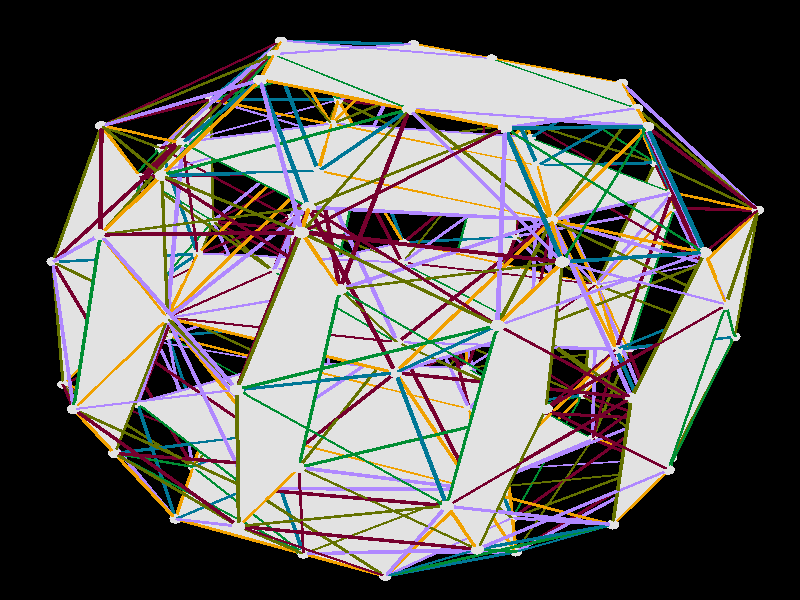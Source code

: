 #declare           look_dir = <-0.24939653,0.77960447,0.57447214>;#declare             up_dir = <-0.92936823,-0.35940584,0.08427421>;#declare viewpoint_distance = 301.533;#declare      look_at_point = <0,0,0>;#declare      field_of_view = 0.4426289;#declare       canvas_width = 600;#declare      canvas_height = 600;#declare      parallel_proj = 0;#declare anim = transform { rotate -58.283 * y rotate clock * 72 * x rotate 58.283 * y }#default { texture { pigment {color rgb <1,1,1>} finish {phong 0.1 ambient 0.6 diffuse .6} }}global_settings { assumed_gamma 2.2 }camera {	#if ( parallel_proj )		orthographic	#end    location look_at_point - viewpoint_distance * look_dir    sky up_dir    right ( canvas_width / canvas_height ) * -x    up y    angle ( field_of_view / pi ) * 180    look_at look_at_point}#declare tau = ( 1 + sqrt(5) ) / 2;#declare phi = ( 1 + sqrt(5) ) / 2;#declare light_distance = 90;light_source { -light_distance * <0.95214087,0.62613183,1.30437207> color rgb <0.9254902,0.9254902,0.9254902> }light_source { -light_distance * <-0.2721692,0.51287848,-0.81417418> color rgb <0.9254902,0.9254902,0.9254902> }light_source { -light_distance * <-0.24939653,0.77960449,0.57447213> color rgb <0.8,0.8,0.8> }background { color rgb <0,0,0> }#declare org_vorthmann_zome_render_colors_background = color rgb <0,0,0>;#declare org_vorthmann_zome_render_colors_connector = color rgb <0.882,0.882,0.882>;#declare org_vorthmann_zome_render_colors_direction_background = color rgb <0,0,0>;#declare org_vorthmann_zome_render_colors_direction_black = color rgb <0.118,0.118,0.118>;#declare org_vorthmann_zome_render_colors_direction_blue = color rgb <0,0.463,0.584>;#declare org_vorthmann_zome_render_colors_direction_brown = color rgb <0.42,0.208,0.102>;#declare org_vorthmann_zome_render_colors_direction_green = color rgb <0,0.553,0.212>;#declare org_vorthmann_zome_render_colors_direction_highlight = color rgb <0.765,0.765,0.765>;#declare org_vorthmann_zome_render_colors_direction_highlight_mac = color rgb <0.6,1,0>;#declare org_vorthmann_zome_render_colors_direction_lavender = color rgb <0.686,0.529,1>;#declare org_vorthmann_zome_render_colors_direction_light_ambient = color rgb <0.176,0.176,0.176>;#declare org_vorthmann_zome_render_colors_direction_light_directional_1 = color rgb <0.925,0.925,0.925>;#declare org_vorthmann_zome_render_colors_direction_light_directional_2 = color rgb <0.925,0.925,0.925>;#declare org_vorthmann_zome_render_colors_direction_light_directional_3 = color rgb <0.118,0.118,0.118>;#declare org_vorthmann_zome_render_colors_direction_maroon = color rgb <0.459,0,0.196>;#declare org_vorthmann_zome_render_colors_direction_navy = color rgb <0,0,0.6>;#declare org_vorthmann_zome_render_colors_direction_olive = color rgb <0.392,0.443,0>;#declare org_vorthmann_zome_render_colors_direction_orange = color rgb <0.863,0.298,0>;#declare org_vorthmann_zome_render_colors_direction_panels = color rgb <0.882,0.882,0.882>;#declare org_vorthmann_zome_render_colors_direction_purple = color rgb <0.424,0,0.776>;#declare org_vorthmann_zome_render_colors_direction_red = color rgb <0.686,0,0>;#declare org_vorthmann_zome_render_colors_direction_rose = color rgb <1,0.2,0.561>;#declare org_vorthmann_zome_render_colors_direction_spring = color rgb <0.494,0.8,0>;#declare org_vorthmann_zome_render_colors_direction_tan = color rgb <0.702,0.533,0.341>;#declare org_vorthmann_zome_render_colors_direction_white = color rgb <0.882,0.882,0.882>;#declare org_vorthmann_zome_render_colors_direction_yellow = color rgb <0.941,0.627,0>;#declare org_vorthmann_zome_render_colors_highlight = color rgb <0.765,0.765,0.765>;#declare org_vorthmann_zome_render_colors_highlight_mac = color rgb <0.6,1,0>;#declare org_vorthmann_zome_render_colors_panel = color rgb <0.882,0.882,0.882>;#declare shape0 = union {polygon {4, (<(1*tau-2)/-2,-1,(1*tau-1)/2>)(<(1*tau-2)/-2,-1,(1*tau-1)/-2>)(<(1*tau-3)/-2,(1*tau)/-2,0>)(<(1*tau-2)/-2,-1,(1*tau-1)/2>)}polygon {6, (<(1*tau)/2,0,(1*tau-3)/2>)(<1*tau-1,(1*tau-1)/-2,(1*tau)/-2>)(<(1*tau-1)/2,(1*tau-2)/2,-1>)(<(1*tau-1)/2,(1*tau-2)/-2,-1>)(<1*tau-1,(1*tau-1)/2,(1*tau)/-2>)(<(1*tau)/2,0,(1*tau-3)/2>)}polygon {4, (<1,(1*tau-1)/2,(1*tau-2)/-2>)(<(1*tau)/2,0,(1*tau-3)/-2>)(<1,(1*tau-1)/-2,(1*tau-2)/-2>)(<1,(1*tau-1)/2,(1*tau-2)/-2>)}polygon {4, (<(1*tau)/-2,1*tau-1,(1*tau-1)/2>)(<(1*tau-1)/-1,(1*tau-1)/2,(1*tau)/2>)(<(1*tau-1)/-2,(1*tau)/2,1*tau-1>)(<(1*tau)/-2,1*tau-1,(1*tau-1)/2>)}polygon {5, (<(1*tau-2)/2,-1,(1*tau-1)/-2>)(<(1*tau-3)/2,(1*tau)/-2,0>)(<(1*tau)/-2,(1*tau-1)/-1,(1*tau-1)/-2>)(<(1*tau-1)/-2,(1*tau)/-2,(1*tau-1)/-1>)(<(1*tau-2)/2,-1,(1*tau-1)/-2>)}polygon {6, (<1,(1*tau-1)/2,(1*tau-2)/-2>)(<1,(1*tau-1)/2,(1*tau-2)/2>)(<(1*tau)/2,1*tau-1,(1*tau-1)/-2>)(<(1*tau-3)/-2,(1*tau)/2,0>)(<(1*tau)/2,1*tau-1,(1*tau-1)/2>)(<1,(1*tau-1)/2,(1*tau-2)/-2>)}polygon {6, (<(1*tau-1)/2,(1*tau-2)/-2,1>)(<(1*tau-1)/2,(1*tau-2)/2,1>)(<1*tau-1,(1*tau-1)/-2,(1*tau)/2>)(<(1*tau)/2,0,(1*tau-3)/-2>)(<1*tau-1,(1*tau-1)/2,(1*tau)/2>)(<(1*tau-1)/2,(1*tau-2)/-2,1>)}polygon {5, (<(1*tau-1)/2,(1*tau-2)/2,-1>)(<(1*tau-1)/-2,(1*tau-2)/2,-1>)(<(1*tau-1)/-2,(1*tau-2)/-2,-1>)(<(1*tau-1)/2,(1*tau-2)/-2,-1>)(<(1*tau-1)/2,(1*tau-2)/2,-1>)}polygon {5, (<(1*tau-2)/2,1,(1*tau-1)/2>)(<(1*tau-3)/2,(1*tau)/2,0>)(<(1*tau)/-2,1*tau-1,(1*tau-1)/2>)(<(1*tau-1)/-2,(1*tau)/2,1*tau-1>)(<(1*tau-2)/2,1,(1*tau-1)/2>)}polygon {5, (<1,(1*tau-1)/2,(1*tau-2)/-2>)(<(1*tau)/2,1*tau-1,(1*tau-1)/2>)(<1*tau-1,(1*tau-1)/2,(1*tau)/2>)(<(1*tau)/2,0,(1*tau-3)/-2>)(<1,(1*tau-1)/2,(1*tau-2)/-2>)}polygon {5, (<(1*tau-2)/-2,-1,(1*tau-1)/2>)(<(1*tau-3)/-2,(1*tau)/-2,0>)(<(1*tau)/2,(1*tau-1)/-1,(1*tau-1)/2>)(<(1*tau-1)/2,(1*tau)/-2,1*tau-1>)(<(1*tau-2)/-2,-1,(1*tau-1)/2>)}polygon {5, (<0,(1*tau-3)/-2,(1*tau)/-2>)(<(1*tau-1)/-2,(1*tau-2)/-2,-1>)(<(1*tau-1)/-1,(1*tau-1)/2,(1*tau)/-2>)(<(1*tau-1)/-2,(1*tau)/2,(1*tau-1)/-1>)(<0,(1*tau-3)/-2,(1*tau)/-2>)}polygon {4, (<(1*tau-1)/2,(1*tau)/-2,1*tau-1>)(<(1*tau)/2,(1*tau-1)/-1,(1*tau-1)/2>)(<1*tau-1,(1*tau-1)/-2,(1*tau)/2>)(<(1*tau-1)/2,(1*tau)/-2,1*tau-1>)}polygon {4, (<(1*tau)/-2,(1*tau-1)/-1,(1*tau-1)/-2>)(<(1*tau-1)/-1,(1*tau-1)/-2,(1*tau)/-2>)(<(1*tau-1)/-2,(1*tau)/-2,(1*tau-1)/-1>)(<(1*tau)/-2,(1*tau-1)/-1,(1*tau-1)/-2>)}polygon {4, (<(1*tau-2)/2,-1,(1*tau-1)/2>)(<(1*tau-3)/2,(1*tau)/-2,0>)(<(1*tau-2)/2,-1,(1*tau-1)/-2>)(<(1*tau-2)/2,-1,(1*tau-1)/2>)}polygon {5, (<(1*tau)/-2,1*tau-1,(1*tau-1)/-2>)(<(1*tau-1)/-1,(1*tau-1)/2,(1*tau)/-2>)(<(1*tau)/-2,0,(1*tau-3)/2>)(<-1,(1*tau-1)/2,(1*tau-2)/2>)(<(1*tau)/-2,1*tau-1,(1*tau-1)/-2>)}polygon {5, (<(1*tau-1)/-2,(1*tau)/-2,1*tau-1>)(<(1*tau)/-2,(1*tau-1)/-1,(1*tau-1)/2>)(<(1*tau-3)/2,(1*tau)/-2,0>)(<(1*tau-2)/2,-1,(1*tau-1)/2>)(<(1*tau-1)/-2,(1*tau)/-2,1*tau-1>)}polygon {5, (<(1*tau-1)/2,(1*tau-2)/-2,1>)(<1*tau-1,(1*tau-1)/2,(1*tau)/2>)(<(1*tau-1)/2,(1*tau)/2,1*tau-1>)(<0,(1*tau-3)/-2,(1*tau)/2>)(<(1*tau-1)/2,(1*tau-2)/-2,1>)}polygon {5, (<(1*tau-1)/-2,(1*tau-2)/-2,1>)(<0,(1*tau-3)/-2,(1*tau)/2>)(<(1*tau-1)/-2,(1*tau)/2,1*tau-1>)(<(1*tau-1)/-1,(1*tau-1)/2,(1*tau)/2>)(<(1*tau-1)/-2,(1*tau-2)/-2,1>)}polygon {5, (<(1*tau-2)/2,1,(1*tau-1)/-2>)(<(1*tau-1)/-2,(1*tau)/2,(1*tau-1)/-1>)(<(1*tau)/-2,1*tau-1,(1*tau-1)/-2>)(<(1*tau-3)/2,(1*tau)/2,0>)(<(1*tau-2)/2,1,(1*tau-1)/-2>)}polygon {6, (<(1*tau-1)/-2,(1*tau-2)/2,-1>)(<(1*tau-1)/-1,(1*tau-1)/-2,(1*tau)/-2>)(<(1*tau)/-2,0,(1*tau-3)/2>)(<(1*tau-1)/-1,(1*tau-1)/2,(1*tau)/-2>)(<(1*tau-1)/-2,(1*tau-2)/-2,-1>)(<(1*tau-1)/-2,(1*tau-2)/2,-1>)}polygon {4, (<(1*tau-2)/-2,1,(1*tau-1)/2>)(<(1*tau-3)/-2,(1*tau)/2,0>)(<(1*tau-2)/-2,1,(1*tau-1)/-2>)(<(1*tau-2)/-2,1,(1*tau-1)/2>)}polygon {6, (<(1*tau-3)/2,(1*tau)/2,0>)(<(1*tau)/-2,1*tau-1,(1*tau-1)/-2>)(<-1,(1*tau-1)/2,(1*tau-2)/2>)(<-1,(1*tau-1)/2,(1*tau-2)/-2>)(<(1*tau)/-2,1*tau-1,(1*tau-1)/2>)(<(1*tau-3)/2,(1*tau)/2,0>)}polygon {4, (<(1*tau-1)/-2,(1*tau-2)/2,1>)(<0,(1*tau-3)/2,(1*tau)/2>)(<(1*tau-1)/2,(1*tau-2)/2,1>)(<(1*tau-1)/-2,(1*tau-2)/2,1>)}polygon {4, (<1*tau-1,(1*tau-1)/2,(1*tau)/-2>)(<(1*tau-1)/2,(1*tau)/2,(1*tau-1)/-1>)(<(1*tau)/2,1*tau-1,(1*tau-1)/-2>)(<1*tau-1,(1*tau-1)/2,(1*tau)/-2>)}polygon {5, (<-1,(1*tau-1)/2,(1*tau-2)/2>)(<-1,(1*tau-1)/-2,(1*tau-2)/2>)(<-1,(1*tau-1)/-2,(1*tau-2)/-2>)(<-1,(1*tau-1)/2,(1*tau-2)/-2>)(<-1,(1*tau-1)/2,(1*tau-2)/2>)}polygon {5, (<(1*tau-2)/2,-1,(1*tau-1)/2>)(<(1*tau-2)/2,-1,(1*tau-1)/-2>)(<(1*tau-2)/-2,-1,(1*tau-1)/-2>)(<(1*tau-2)/-2,-1,(1*tau-1)/2>)(<(1*tau-2)/2,-1,(1*tau-1)/2>)}polygon {4, (<-1,(1*tau-1)/2,(1*tau-2)/-2>)(<-1,(1*tau-1)/-2,(1*tau-2)/-2>)(<(1*tau)/-2,0,(1*tau-3)/-2>)(<-1,(1*tau-1)/2,(1*tau-2)/-2>)}polygon {5, (<-1,(1*tau-1)/2,(1*tau-2)/-2>)(<(1*tau)/-2,0,(1*tau-3)/-2>)(<(1*tau-1)/-1,(1*tau-1)/2,(1*tau)/2>)(<(1*tau)/-2,1*tau-1,(1*tau-1)/2>)(<-1,(1*tau-1)/2,(1*tau-2)/-2>)}polygon {6, (<(1*tau-3)/2,(1*tau)/-2,0>)(<(1*tau)/-2,(1*tau-1)/-1,(1*tau-1)/2>)(<-1,(1*tau-1)/-2,(1*tau-2)/-2>)(<-1,(1*tau-1)/-2,(1*tau-2)/2>)(<(1*tau)/-2,(1*tau-1)/-1,(1*tau-1)/-2>)(<(1*tau-3)/2,(1*tau)/-2,0>)}polygon {5, (<-1,(1*tau-1)/-2,(1*tau-2)/2>)(<(1*tau)/-2,0,(1*tau-3)/2>)(<(1*tau-1)/-1,(1*tau-1)/-2,(1*tau)/-2>)(<(1*tau)/-2,(1*tau-1)/-1,(1*tau-1)/-2>)(<-1,(1*tau-1)/-2,(1*tau-2)/2>)}polygon {4, (<(1*tau-1)/2,(1*tau-2)/-2,1>)(<0,(1*tau-3)/-2,(1*tau)/2>)(<(1*tau-1)/-2,(1*tau-2)/-2,1>)(<(1*tau-1)/2,(1*tau-2)/-2,1>)}polygon {4, (<1*tau-1,(1*tau-1)/-2,(1*tau)/-2>)(<(1*tau)/2,(1*tau-1)/-1,(1*tau-1)/-2>)(<(1*tau-1)/2,(1*tau)/-2,(1*tau-1)/-1>)(<1*tau-1,(1*tau-1)/-2,(1*tau)/-2>)}polygon {4, (<-1,(1*tau-1)/2,(1*tau-2)/2>)(<(1*tau)/-2,0,(1*tau-3)/2>)(<-1,(1*tau-1)/-2,(1*tau-2)/2>)(<-1,(1*tau-1)/2,(1*tau-2)/2>)}polygon {6, (<0,(1*tau-3)/2,(1*tau)/2>)(<(1*tau-1)/-2,(1*tau)/-2,1*tau-1>)(<(1*tau-2)/2,-1,(1*tau-1)/2>)(<(1*tau-2)/-2,-1,(1*tau-1)/2>)(<(1*tau-1)/2,(1*tau)/-2,1*tau-1>)(<0,(1*tau-3)/2,(1*tau)/2>)}polygon {4, (<(1*tau)/-2,1*tau-1,(1*tau-1)/-2>)(<(1*tau-1)/-2,(1*tau)/2,(1*tau-1)/-1>)(<(1*tau-1)/-1,(1*tau-1)/2,(1*tau)/-2>)(<(1*tau)/-2,1*tau-1,(1*tau-1)/-2>)}polygon {6, (<(1*tau-2)/-2,-1,(1*tau-1)/-2>)(<(1*tau-2)/2,-1,(1*tau-1)/-2>)(<(1*tau-1)/-2,(1*tau)/-2,(1*tau-1)/-1>)(<0,(1*tau-3)/2,(1*tau)/-2>)(<(1*tau-1)/2,(1*tau)/-2,(1*tau-1)/-1>)(<(1*tau-2)/-2,-1,(1*tau-1)/-2>)}polygon {5, (<(1*tau-1)/-2,(1*tau-2)/2,1>)(<(1*tau-1)/-1,(1*tau-1)/-2,(1*tau)/2>)(<(1*tau-1)/-2,(1*tau)/-2,1*tau-1>)(<0,(1*tau-3)/2,(1*tau)/2>)(<(1*tau-1)/-2,(1*tau-2)/2,1>)}polygon {5, (<(1*tau-2)/-2,1,(1*tau-1)/-2>)(<(1*tau-3)/-2,(1*tau)/2,0>)(<(1*tau)/2,1*tau-1,(1*tau-1)/-2>)(<(1*tau-1)/2,(1*tau)/2,(1*tau-1)/-1>)(<(1*tau-2)/-2,1,(1*tau-1)/-2>)}polygon {5, (<(1*tau-1)/2,(1*tau-2)/2,1>)(<0,(1*tau-3)/2,(1*tau)/2>)(<(1*tau-1)/2,(1*tau)/-2,1*tau-1>)(<1*tau-1,(1*tau-1)/-2,(1*tau)/2>)(<(1*tau-1)/2,(1*tau-2)/2,1>)}polygon {5, (<(1*tau-1)/2,(1*tau-2)/-2,-1>)(<0,(1*tau-3)/-2,(1*tau)/-2>)(<(1*tau-1)/2,(1*tau)/2,(1*tau-1)/-1>)(<1*tau-1,(1*tau-1)/2,(1*tau)/-2>)(<(1*tau-1)/2,(1*tau-2)/-2,-1>)}polygon {5, (<1,(1*tau-1)/-2,(1*tau-2)/2>)(<(1*tau)/2,(1*tau-1)/-1,(1*tau-1)/-2>)(<1*tau-1,(1*tau-1)/-2,(1*tau)/-2>)(<(1*tau)/2,0,(1*tau-3)/2>)(<1,(1*tau-1)/-2,(1*tau-2)/2>)}polygon {4, (<(1*tau-1)/-2,(1*tau)/-2,1*tau-1>)(<(1*tau-1)/-1,(1*tau-1)/-2,(1*tau)/2>)(<(1*tau)/-2,(1*tau-1)/-1,(1*tau-1)/2>)(<(1*tau-1)/-2,(1*tau)/-2,1*tau-1>)}polygon {4, (<1,(1*tau-1)/-2,(1*tau-2)/2>)(<(1*tau)/2,0,(1*tau-3)/2>)(<1,(1*tau-1)/2,(1*tau-2)/2>)(<1,(1*tau-1)/-2,(1*tau-2)/2>)}polygon {5, (<1,(1*tau-1)/2,(1*tau-2)/-2>)(<1,(1*tau-1)/-2,(1*tau-2)/-2>)(<1,(1*tau-1)/-2,(1*tau-2)/2>)(<1,(1*tau-1)/2,(1*tau-2)/2>)(<1,(1*tau-1)/2,(1*tau-2)/-2>)}polygon {4, (<(1*tau-1)/2,(1*tau-2)/2,-1>)(<0,(1*tau-3)/2,(1*tau)/-2>)(<(1*tau-1)/-2,(1*tau-2)/2,-1>)(<(1*tau-1)/2,(1*tau-2)/2,-1>)}polygon {5, (<(1*tau-3)/-2,(1*tau)/-2,0>)(<(1*tau-2)/-2,-1,(1*tau-1)/-2>)(<(1*tau-1)/2,(1*tau)/-2,(1*tau-1)/-1>)(<(1*tau)/2,(1*tau-1)/-1,(1*tau-1)/-2>)(<(1*tau-3)/-2,(1*tau)/-2,0>)}polygon {5, (<(1*tau-1)/2,(1*tau-2)/-2,1>)(<(1*tau-1)/-2,(1*tau-2)/-2,1>)(<(1*tau-1)/-2,(1*tau-2)/2,1>)(<(1*tau-1)/2,(1*tau-2)/2,1>)(<(1*tau-1)/2,(1*tau-2)/-2,1>)}polygon {5, (<(1*tau-2)/-2,1,(1*tau-1)/2>)(<(1*tau-2)/-2,1,(1*tau-1)/-2>)(<(1*tau-2)/2,1,(1*tau-1)/-2>)(<(1*tau-2)/2,1,(1*tau-1)/2>)(<(1*tau-2)/-2,1,(1*tau-1)/2>)}polygon {5, (<1,(1*tau-1)/2,(1*tau-2)/2>)(<(1*tau)/2,0,(1*tau-3)/2>)(<1*tau-1,(1*tau-1)/2,(1*tau)/-2>)(<(1*tau)/2,1*tau-1,(1*tau-1)/-2>)(<1,(1*tau-1)/2,(1*tau-2)/2>)}polygon {4, (<(1*tau-2)/2,1,(1*tau-1)/-2>)(<(1*tau-3)/2,(1*tau)/2,0>)(<(1*tau-2)/2,1,(1*tau-1)/2>)(<(1*tau-2)/2,1,(1*tau-1)/-2>)}polygon {5, (<1,(1*tau-1)/-2,(1*tau-2)/-2>)(<(1*tau)/2,0,(1*tau-3)/-2>)(<1*tau-1,(1*tau-1)/-2,(1*tau)/2>)(<(1*tau)/2,(1*tau-1)/-1,(1*tau-1)/2>)(<1,(1*tau-1)/-2,(1*tau-2)/-2>)}polygon {6, (<1,(1*tau-1)/-2,(1*tau-2)/-2>)(<(1*tau)/2,(1*tau-1)/-1,(1*tau-1)/2>)(<(1*tau-3)/-2,(1*tau)/-2,0>)(<(1*tau)/2,(1*tau-1)/-1,(1*tau-1)/-2>)(<1,(1*tau-1)/-2,(1*tau-2)/2>)(<1,(1*tau-1)/-2,(1*tau-2)/-2>)}polygon {6, (<(1*tau-2)/-2,1,(1*tau-1)/-2>)(<(1*tau-1)/2,(1*tau)/2,(1*tau-1)/-1>)(<0,(1*tau-3)/-2,(1*tau)/-2>)(<(1*tau-1)/-2,(1*tau)/2,(1*tau-1)/-1>)(<(1*tau-2)/2,1,(1*tau-1)/-2>)(<(1*tau-2)/-2,1,(1*tau-1)/-2>)}polygon {5, (<(1*tau-1)/-2,(1*tau-2)/2,-1>)(<0,(1*tau-3)/2,(1*tau)/-2>)(<(1*tau-1)/-2,(1*tau)/-2,(1*tau-1)/-1>)(<(1*tau-1)/-1,(1*tau-1)/-2,(1*tau)/-2>)(<(1*tau-1)/-2,(1*tau-2)/2,-1>)}polygon {4, (<(1*tau-1)/2,(1*tau)/2,1*tau-1>)(<1*tau-1,(1*tau-1)/2,(1*tau)/2>)(<(1*tau)/2,1*tau-1,(1*tau-1)/2>)(<(1*tau-1)/2,(1*tau)/2,1*tau-1>)}polygon {5, (<1*tau-1,(1*tau-1)/-2,(1*tau)/-2>)(<(1*tau-1)/2,(1*tau)/-2,(1*tau-1)/-1>)(<0,(1*tau-3)/2,(1*tau)/-2>)(<(1*tau-1)/2,(1*tau-2)/2,-1>)(<1*tau-1,(1*tau-1)/-2,(1*tau)/-2>)}polygon {6, (<(1*tau-2)/-2,1,(1*tau-1)/2>)(<(1*tau-2)/2,1,(1*tau-1)/2>)(<(1*tau-1)/-2,(1*tau)/2,1*tau-1>)(<0,(1*tau-3)/-2,(1*tau)/2>)(<(1*tau-1)/2,(1*tau)/2,1*tau-1>)(<(1*tau-2)/-2,1,(1*tau-1)/2>)}polygon {5, (<(1*tau-2)/-2,1,(1*tau-1)/2>)(<(1*tau-1)/2,(1*tau)/2,1*tau-1>)(<(1*tau)/2,1*tau-1,(1*tau-1)/2>)(<(1*tau-3)/-2,(1*tau)/2,0>)(<(1*tau-2)/-2,1,(1*tau-1)/2>)}polygon {4, (<(1*tau-1)/2,(1*tau-2)/-2,-1>)(<(1*tau-1)/-2,(1*tau-2)/-2,-1>)(<0,(1*tau-3)/-2,(1*tau)/-2>)(<(1*tau-1)/2,(1*tau-2)/-2,-1>)}polygon {5, (<(1*tau)/-2,0,(1*tau-3)/-2>)(<-1,(1*tau-1)/-2,(1*tau-2)/-2>)(<(1*tau)/-2,(1*tau-1)/-1,(1*tau-1)/2>)(<(1*tau-1)/-1,(1*tau-1)/-2,(1*tau)/2>)(<(1*tau)/-2,0,(1*tau-3)/-2>)}polygon {6, (<(1*tau-1)/-2,(1*tau-2)/-2,1>)(<(1*tau-1)/-1,(1*tau-1)/2,(1*tau)/2>)(<(1*tau)/-2,0,(1*tau-3)/-2>)(<(1*tau-1)/-1,(1*tau-1)/-2,(1*tau)/2>)(<(1*tau-1)/-2,(1*tau-2)/2,1>)(<(1*tau-1)/-2,(1*tau-2)/-2,1>)}}#declare trans0 = transform { matrix < 1,0,0,0,1,0,0,0,1, 0, 0, 0 > }#declare shape1 = union {polygon {4, (<(1*tau)/2,1*tau-1,(1*tau-1)/-2>)(<(1*tau-3)/-2,(1*tau)/2,0>)(<1*tau,(1*tau)/2,(1)/-2>)(<(1*tau)/2,1*tau-1,(1*tau-1)/-2>)}polygon {5, (<15*tau+11,(13*tau+6)/2,(6*tau+1)/-2>)(<(71*tau-45)/2,(35*tau-30)/2,69*tau-117>)(<(71*tau-45)/2,(35*tau-30)/2,-73*tau+113>)(<15*tau+11,(13*tau+6)/2,(2*tau+7)/-2>)(<15*tau+11,(13*tau+6)/2,(6*tau+1)/-2>)}polygon {5, (<(1)/2,(1*tau-2)/-1,(1*tau-2)/2>)(<(3*tau-4)/2,(1)/2,0>)(<(127*tau-207)/-2,(77*tau-126)/-2,0>)(<(103*tau-165)/2,(65*tau-104)/2,-44*tau+71>)(<(1)/2,(1*tau-2)/-1,(1*tau-2)/2>)}polygon {5, (<1*tau-1,(1*tau-2)/-2,(-2*tau+3)/-2>)(<(39*tau-65)/-2,(23*tau-38)/-2,-71*tau+115>)(<(103*tau-165)/2,(65*tau-104)/2,44*tau-71>)(<(1)/2,(1*tau-2)/-1,(1*tau-2)/-2>)(<1*tau-1,(1*tau-2)/-2,(-2*tau+3)/-2>)}polygon {5, (<1,(1*tau-1)/2,(1*tau-2)/-2>)(<1,(1*tau-1)/2,(1*tau-2)/2>)(<(1*tau+2)/2,(1)/2,1*tau-2>)(<(1*tau+2)/2,(1)/2,0>)(<1,(1*tau-1)/2,(1*tau-2)/-2>)}polygon {6, (<15*tau+11,(13*tau+6)/2,(6*tau+1)/-2>)(<15*tau+11,(13*tau+6)/2,(2*tau+7)/-2>)(<(32*tau+19)/2,7*tau+2,(5*tau+2)/-2>)(<(29*tau+24)/2,(12*tau+7)/2,-2*tau-2>)(<(32*tau+19)/2,7*tau+2,(3*tau+6)/-2>)(<15*tau+11,(13*tau+6)/2,(6*tau+1)/-2>)}polygon {5, (<(1*tau)/2,1*tau-1,(1*tau-1)/2>)(<(103*tau-165)/2,(65*tau-104)/2,44*tau-71>)(<(39*tau-65)/-2,(23*tau-38)/-2,-71*tau+115>)(<1,(1*tau-1)/2,(1*tau-2)/-2>)(<(1*tau)/2,1*tau-1,(1*tau-1)/2>)}polygon {4, (<(1*tau)/2,1*tau-1,(1*tau-1)/2>)(<1,(1*tau-1)/2,(1*tau-2)/-2>)(<(1*tau+2)/2,(1)/2,0>)(<(1*tau)/2,1*tau-1,(1*tau-1)/2>)}polygon {5, (<(1*tau)/2,1*tau-1,(1*tau-1)/2>)(<(1*tau-3)/-2,(1*tau)/2,0>)(<(127*tau-207)/-2,(77*tau-126)/-2,0>)(<(103*tau-165)/2,(65*tau-104)/2,44*tau-71>)(<(1*tau)/2,1*tau-1,(1*tau-1)/2>)}polygon {5, (<1*tau-1,(1*tau-2)/-2,(-2*tau+3)/-2>)(<1*tau-1,(1*tau-2)/-2,(-2*tau+3)/2>)(<(39*tau-65)/-2,(23*tau-38)/-2,71*tau-115>)(<(39*tau-65)/-2,(23*tau-38)/-2,-71*tau+115>)(<1*tau-1,(1*tau-2)/-2,(-2*tau+3)/-2>)}polygon {4, (<(33*tau+17)/2,(11*tau+8)/2,-2*tau-2>)(<(31*tau+20)/2,5*tau+5,(3*tau+5)/-2>)(<15*tau+10,(11*tau+8)/2,(4*tau+3)/-2>)(<(33*tau+17)/2,(11*tau+8)/2,-2*tau-2>)}polygon {5, (<(32*tau+19)/2,7*tau+2,(5*tau+2)/-2>)(<(71*tau-185)/-2,(53*tau-112)/-2,42*tau-73>)(<(159*tau-187)/2,(89*tau-118)/2,-2*tau-2>)(<(29*tau+24)/2,(12*tau+7)/2,-2*tau-2>)(<(32*tau+19)/2,7*tau+2,(5*tau+2)/-2>)}polygon {4, (<(1*tau)/2,1*tau-1,(1*tau-1)/2>)(<1*tau,(1*tau)/2,(-2*tau+3)/2>)(<(1*tau-3)/-2,(1*tau)/2,0>)(<(1*tau)/2,1*tau-1,(1*tau-1)/2>)}polygon {5, (<(1*tau)/2,1*tau-1,(1*tau-1)/-2>)(<(103*tau-165)/2,(65*tau-104)/2,-44*tau+71>)(<(127*tau-207)/-2,(77*tau-126)/-2,0>)(<(1*tau-3)/-2,(1*tau)/2,0>)(<(1*tau)/2,1*tau-1,(1*tau-1)/-2>)}polygon {5, (<(3*tau-4)/2,(1)/2,0>)(<(1)/2,(1*tau-2)/-1,(1*tau-2)/-2>)(<(103*tau-165)/2,(65*tau-104)/2,44*tau-71>)(<(127*tau-207)/-2,(77*tau-126)/-2,0>)(<(3*tau-4)/2,(1)/2,0>)}polygon {5, (<(31*tau+20)/2,5*tau+5,(3*tau+5)/-2>)(<16*tau+9,(11*tau+9)/2,(5*tau+2)/-2>)(<(31*tau+18)/2,(12*tau+7)/2,-3*tau>)(<15*tau+10,(11*tau+8)/2,(4*tau+3)/-2>)(<(31*tau+20)/2,5*tau+5,(3*tau+5)/-2>)}polygon {5, (<1,(1*tau-1)/2,(1*tau-2)/-2>)(<(39*tau-65)/-2,(23*tau-38)/-2,-71*tau+115>)(<(39*tau-65)/-2,(23*tau-38)/-2,71*tau-115>)(<1,(1*tau-1)/2,(1*tau-2)/2>)(<1,(1*tau-1)/2,(1*tau-2)/-2>)}polygon {5, (<1*tau,(1*tau)/2,(-2*tau+3)/2>)(<(1*tau+2)/2,(1)/2,0>)(<15*tau+10,(11*tau+8)/2,(4*tau+3)/-2>)(<(31*tau+18)/2,(12*tau+7)/2,-3*tau>)(<1*tau,(1*tau)/2,(-2*tau+3)/2>)}polygon {5, (<(1*tau+2)/2,(1)/2,0>)(<(1*tau+2)/2,(1)/2,1*tau-2>)(<15*tau+10,(11*tau+8)/2,(2*tau+7)/-2>)(<15*tau+10,(11*tau+8)/2,(4*tau+3)/-2>)(<(1*tau+2)/2,(1)/2,0>)}polygon {4, (<16*tau+9,(11*tau+9)/2,(3*tau+6)/-2>)(<(31*tau+20)/2,5*tau+5,(5*tau+3)/-2>)(<(31*tau+18)/2,(12*tau+7)/2,-2*tau-2>)(<16*tau+9,(11*tau+9)/2,(3*tau+6)/-2>)}polygon {6, (<1*tau-1,(1*tau-2)/-2,(-2*tau+3)/-2>)(<(1)/2,(1*tau-2)/-1,(1*tau-2)/-2>)(<(3*tau-4)/2,(1)/2,0>)(<(1)/2,(1*tau-2)/-1,(1*tau-2)/2>)(<1*tau-1,(1*tau-2)/-2,(-2*tau+3)/2>)(<1*tau-1,(1*tau-2)/-2,(-2*tau+3)/-2>)}polygon {5, (<1*tau-1,(1*tau-2)/-2,(-2*tau+3)/2>)(<(1)/2,(1*tau-2)/-1,(1*tau-2)/2>)(<(103*tau-165)/2,(65*tau-104)/2,-44*tau+71>)(<(39*tau-65)/-2,(23*tau-38)/-2,71*tau-115>)(<1*tau-1,(1*tau-2)/-2,(-2*tau+3)/2>)}polygon {4, (<(33*tau+17)/2,(11*tau+8)/2,-2*tau-2>)(<15*tau+10,(11*tau+8)/2,(2*tau+7)/-2>)(<(31*tau+20)/2,5*tau+5,(5*tau+3)/-2>)(<(33*tau+17)/2,(11*tau+8)/2,-2*tau-2>)}polygon {4, (<(1*tau)/2,1*tau-1,(1*tau-1)/2>)(<(1*tau+2)/2,(1)/2,0>)(<1*tau,(1*tau)/2,(-2*tau+3)/2>)(<(1*tau)/2,1*tau-1,(1*tau-1)/2>)}polygon {5, (<15*tau+11,(13*tau+6)/2,(6*tau+1)/-2>)(<(32*tau+19)/2,7*tau+2,(3*tau+6)/-2>)(<(71*tau-185)/-2,(53*tau-112)/-2,-46*tau+69>)(<(71*tau-45)/2,(35*tau-30)/2,69*tau-117>)(<15*tau+11,(13*tau+6)/2,(6*tau+1)/-2>)}polygon {5, (<15*tau+11,(13*tau+6)/2,(2*tau+7)/-2>)(<(71*tau-45)/2,(35*tau-30)/2,-73*tau+113>)(<(71*tau-185)/-2,(53*tau-112)/-2,42*tau-73>)(<(32*tau+19)/2,7*tau+2,(5*tau+2)/-2>)(<15*tau+11,(13*tau+6)/2,(2*tau+7)/-2>)}polygon {4, (<(31*tau+20)/2,5*tau+5,(5*tau+3)/-2>)(<15*tau+10,(11*tau+8)/2,(2*tau+7)/-2>)(<(31*tau+18)/2,(12*tau+7)/2,-2*tau-2>)(<(31*tau+20)/2,5*tau+5,(5*tau+3)/-2>)}polygon {4, (<(1*tau-3)/-2,(1*tau)/2,0>)(<1*tau,(1*tau)/2,(-2*tau+3)/2>)(<1*tau,(1*tau)/2,(1)/-2>)(<(1*tau-3)/-2,(1*tau)/2,0>)}polygon {5, (<(33*tau+17)/2,(11*tau+8)/2,-2*tau-2>)(<(31*tau+20)/2,5*tau+5,(5*tau+3)/-2>)(<(71*tau-185)/-2,(53*tau-112)/-2,-46*tau+69>)(<(159*tau-187)/2,(89*tau-118)/2,-2*tau-2>)(<(33*tau+17)/2,(11*tau+8)/2,-2*tau-2>)}polygon {5, (<(33*tau+17)/2,(11*tau+8)/2,-2*tau-2>)(<(159*tau-187)/2,(89*tau-118)/2,-2*tau-2>)(<(71*tau-185)/-2,(53*tau-112)/-2,42*tau-73>)(<(31*tau+20)/2,5*tau+5,(3*tau+5)/-2>)(<(33*tau+17)/2,(11*tau+8)/2,-2*tau-2>)}polygon {5, (<(31*tau+20)/2,5*tau+5,(3*tau+5)/-2>)(<(71*tau-185)/-2,(53*tau-112)/-2,42*tau-73>)(<(71*tau-45)/2,(35*tau-30)/2,-73*tau+113>)(<16*tau+9,(11*tau+9)/2,(5*tau+2)/-2>)(<(31*tau+20)/2,5*tau+5,(3*tau+5)/-2>)}polygon {5, (<16*tau+9,(11*tau+9)/2,(5*tau+2)/-2>)(<(71*tau-45)/2,(35*tau-30)/2,-73*tau+113>)(<(71*tau-45)/2,(35*tau-30)/2,69*tau-117>)(<16*tau+9,(11*tau+9)/2,(3*tau+6)/-2>)(<16*tau+9,(11*tau+9)/2,(5*tau+2)/-2>)}polygon {5, (<16*tau+9,(11*tau+9)/2,(3*tau+6)/-2>)(<(71*tau-45)/2,(35*tau-30)/2,69*tau-117>)(<(71*tau-185)/-2,(53*tau-112)/-2,-46*tau+69>)(<(31*tau+20)/2,5*tau+5,(5*tau+3)/-2>)(<16*tau+9,(11*tau+9)/2,(3*tau+6)/-2>)}polygon {4, (<(33*tau+17)/2,(11*tau+8)/2,-2*tau-2>)(<15*tau+10,(11*tau+8)/2,(4*tau+3)/-2>)(<15*tau+10,(11*tau+8)/2,(2*tau+7)/-2>)(<(33*tau+17)/2,(11*tau+8)/2,-2*tau-2>)}polygon {5, (<(29*tau+24)/2,(12*tau+7)/2,-2*tau-2>)(<(159*tau-187)/2,(89*tau-118)/2,-2*tau-2>)(<(71*tau-185)/-2,(53*tau-112)/-2,-46*tau+69>)(<(32*tau+19)/2,7*tau+2,(3*tau+6)/-2>)(<(29*tau+24)/2,(12*tau+7)/2,-2*tau-2>)}polygon {5, (<1*tau,(1*tau)/2,(-2*tau+3)/2>)(<(31*tau+18)/2,(12*tau+7)/2,-3*tau>)(<(31*tau+18)/2,(12*tau+7)/2,-2*tau-2>)(<1*tau,(1*tau)/2,(1)/-2>)(<1*tau,(1*tau)/2,(-2*tau+3)/2>)}polygon {5, (<(1*tau+2)/2,(1)/2,1*tau-2>)(<1*tau,(1*tau)/2,(1)/-2>)(<(31*tau+18)/2,(12*tau+7)/2,-2*tau-2>)(<15*tau+10,(11*tau+8)/2,(2*tau+7)/-2>)(<(1*tau+2)/2,(1)/2,1*tau-2>)}polygon {5, (<1,(1*tau-1)/2,(1*tau-2)/2>)(<(1*tau)/2,1*tau-1,(1*tau-1)/-2>)(<1*tau,(1*tau)/2,(1)/-2>)(<(1*tau+2)/2,(1)/2,1*tau-2>)(<1,(1*tau-1)/2,(1*tau-2)/2>)}polygon {5, (<16*tau+9,(11*tau+9)/2,(5*tau+2)/-2>)(<16*tau+9,(11*tau+9)/2,(3*tau+6)/-2>)(<(31*tau+18)/2,(12*tau+7)/2,-2*tau-2>)(<(31*tau+18)/2,(12*tau+7)/2,-3*tau>)(<16*tau+9,(11*tau+9)/2,(5*tau+2)/-2>)}polygon {5, (<1,(1*tau-1)/2,(1*tau-2)/2>)(<(39*tau-65)/-2,(23*tau-38)/-2,71*tau-115>)(<(103*tau-165)/2,(65*tau-104)/2,-44*tau+71>)(<(1*tau)/2,1*tau-1,(1*tau-1)/-2>)(<1,(1*tau-1)/2,(1*tau-2)/2>)}}#declare trans1 = transform { matrix < (1*tau)/-2,(1*tau-1)/2,(1)/2,(1*tau-1)/2,(1)/-2,(1*tau)/2,(1)/2,(1*tau)/2,(1*tau-1)/2, 0, 0, 0 > }#declare shape2 = union {polygon {5, (<6*tau+4,(1*tau-1)/2,(1*tau-2)/-2>)(<12*tau+7,(1*tau-1)/2,(1*tau-2)/-2>)(<12*tau+7,(1*tau-1)/2,(1*tau-2)/2>)(<6*tau+4,(1*tau-1)/2,(1*tau-2)/2>)(<6*tau+4,(1*tau-1)/2,(1*tau-2)/-2>)}polygon {5, (<1,(1*tau-1)/2,(1*tau-2)/-2>)(<6*tau+4,(1*tau-1)/2,(1*tau-2)/-2>)(<6*tau+4,(1*tau-1)/2,(1*tau-2)/2>)(<1,(1*tau-1)/2,(1*tau-2)/2>)(<1,(1*tau-1)/2,(1*tau-2)/-2>)}polygon {5, (<6*tau+4,(1*tau-1)/-2,(1*tau-2)/-2>)(<6*tau+4,(1*tau-1)/-2,(1*tau-2)/2>)(<12*tau+7,(1*tau-1)/-2,(1*tau-2)/2>)(<12*tau+7,(1*tau-1)/-2,(1*tau-2)/-2>)(<6*tau+4,(1*tau-1)/-2,(1*tau-2)/-2>)}polygon {5, (<6*tau+4,(1*tau-1)/2,(1*tau-2)/-2>)(<6*tau+4,(1*tau-1)/-2,(1*tau-2)/-2>)(<12*tau+7,(1*tau-1)/-2,(1*tau-2)/-2>)(<12*tau+7,(1*tau-1)/2,(1*tau-2)/-2>)(<6*tau+4,(1*tau-1)/2,(1*tau-2)/-2>)}polygon {5, (<1,(1*tau-1)/-2,(1*tau-2)/-2>)(<1,(1*tau-1)/-2,(1*tau-2)/2>)(<6*tau+4,(1*tau-1)/-2,(1*tau-2)/2>)(<6*tau+4,(1*tau-1)/-2,(1*tau-2)/-2>)(<1,(1*tau-1)/-2,(1*tau-2)/-2>)}polygon {5, (<6*tau+4,(1*tau-1)/2,(1*tau-2)/2>)(<12*tau+7,(1*tau-1)/2,(1*tau-2)/2>)(<12*tau+7,(1*tau-1)/-2,(1*tau-2)/2>)(<6*tau+4,(1*tau-1)/-2,(1*tau-2)/2>)(<6*tau+4,(1*tau-1)/2,(1*tau-2)/2>)}polygon {5, (<1,(1*tau-1)/2,(1*tau-2)/2>)(<6*tau+4,(1*tau-1)/2,(1*tau-2)/2>)(<6*tau+4,(1*tau-1)/-2,(1*tau-2)/2>)(<1,(1*tau-1)/-2,(1*tau-2)/2>)(<1,(1*tau-1)/2,(1*tau-2)/2>)}polygon {5, (<1,(1*tau-1)/2,(1*tau-2)/-2>)(<1,(1*tau-1)/-2,(1*tau-2)/-2>)(<6*tau+4,(1*tau-1)/-2,(1*tau-2)/-2>)(<6*tau+4,(1*tau-1)/2,(1*tau-2)/-2>)(<1,(1*tau-1)/2,(1*tau-2)/-2>)}}#declare trans2 = transform { matrix < 0,-1,0,0,0,-1,1,0,0, 0, 0, 0 > }#declare trans3 = transform { matrix < (1*tau)/2,(1*tau-1)/-2,(1)/2,(1*tau-1)/-2,(1)/2,(1*tau)/2,(1)/-2,(1*tau)/-2,(1*tau-1)/2, 0, 0, 0 > }#declare shape3 = union {polygon {5, (<(3*tau-5)/-8,(1)/-8,(5*tau-6)/8>)(<(1*tau-3)/-8,(-4*tau+5)/8,(3*tau-6)/8>)(<(79*tau+51)/8,(76*tau+53)/8,(19*tau+10)/8>)(<(77*tau+53)/8,(80*tau+47)/8,(21*tau+10)/8>)(<(3*tau-5)/-8,(1)/-8,(5*tau-6)/8>)}polygon {5, (<(3*tau-5)/-8,(1)/-8,(5*tau-6)/8>)(<(77*tau+53)/8,(80*tau+47)/8,(21*tau+10)/8>)(<(81*tau+45)/8,(84*tau+43)/8,(13*tau+22)/8>)(<(1*tau-3)/8,(-4*tau+5)/-8,(3*tau-6)/-8>)(<(3*tau-5)/-8,(1)/-8,(5*tau-6)/8>)}polygon {5, (<(1*tau-3)/-8,(-4*tau+5)/8,(3*tau-6)/8>)(<(3*tau-5)/8,(1)/8,(-5*tau+6)/8>)(<(83*tau+43)/8,(80*tau+49)/8,(11*tau+22)/8>)(<(79*tau+51)/8,(76*tau+53)/8,(19*tau+10)/8>)(<(1*tau-3)/-8,(-4*tau+5)/8,(3*tau-6)/8>)}polygon {5, (<(3*tau-5)/8,(1)/8,(-5*tau+6)/8>)(<(1*tau-3)/8,(-4*tau+5)/-8,(3*tau-6)/-8>)(<(81*tau+45)/8,(84*tau+43)/8,(13*tau+22)/8>)(<(83*tau+43)/8,(80*tau+49)/8,(11*tau+22)/8>)(<(3*tau-5)/8,(1)/8,(-5*tau+6)/8>)}}#declare trans4 = transform { matrix < 0,-1,0,0,0,1,-1,0,0, 0, 0, 0 > }#declare trans5 = transform { matrix < 1,0,0,0,-1,0,0,0,-1, 0, 0, 0 > }#declare trans6 = transform { matrix < (1)/2,(1*tau)/2,(1*tau-1)/2,(1*tau)/-2,(1*tau-1)/2,(1)/2,(1*tau-1)/2,(1)/-2,(1*tau)/2, 0, 0, 0 > }#declare trans7 = transform { matrix < (1*tau)/-2,(1*tau-1)/2,(1)/-2,(1*tau-1)/-2,(1)/2,(1*tau)/2,(1)/2,(1*tau)/2,(1*tau-1)/-2, 0, 0, 0 > }#declare trans8 = transform { matrix < (1)/-2,(1*tau)/2,(1*tau-1)/-2,(1*tau)/2,(1*tau-1)/2,(1)/-2,(1*tau-1)/-2,(1)/-2,(1*tau)/-2, 0, 0, 0 > }#declare shape4 = union {polygon {5, (<(-7*tau+10)/4,(1*tau-1)/4,(-8*tau+13)/4>)(<(3*tau-4)/4,(-3*tau+5)/4,(-10*tau+15)/-4>)(<(27*tau+12)/4,(53*tau+37)/4,(14*tau+31)/-4>)(<(17*tau+26)/4,(57*tau+31)/4,(-32*tau-3)/4>)(<(-7*tau+10)/4,(1*tau-1)/4,(-8*tau+13)/4>)}polygon {5, (<(-7*tau+10)/4,(1*tau-1)/4,(-8*tau+13)/4>)(<(17*tau+26)/4,(57*tau+31)/4,(-32*tau-3)/4>)(<(21*tau+20)/4,(59*tau+27)/4,(34*tau+1)/-4>)(<(-3*tau+4)/4,(3*tau-5)/4,(-10*tau+15)/4>)(<(-7*tau+10)/4,(1*tau-1)/4,(-8*tau+13)/4>)}polygon {5, (<(3*tau-4)/4,(-3*tau+5)/4,(-10*tau+15)/-4>)(<(7*tau-10)/4,(1*tau-1)/-4,(-8*tau+13)/-4>)(<(31*tau+6)/4,(55*tau+33)/4,(16*tau+29)/-4>)(<(27*tau+12)/4,(53*tau+37)/4,(14*tau+31)/-4>)(<(3*tau-4)/4,(-3*tau+5)/4,(-10*tau+15)/-4>)}polygon {5, (<(7*tau-10)/4,(1*tau-1)/-4,(-8*tau+13)/-4>)(<(-3*tau+4)/4,(3*tau-5)/4,(-10*tau+15)/4>)(<(21*tau+20)/4,(59*tau+27)/4,(34*tau+1)/-4>)(<(31*tau+6)/4,(55*tau+33)/4,(16*tau+29)/-4>)(<(7*tau-10)/4,(1*tau-1)/-4,(-8*tau+13)/-4>)}}#declare trans9 = transform { matrix < 0,0,1,1,0,0,0,1,0, 0, 0, 0 > }#declare trans10 = transform { matrix < 0,0,-1,-1,0,0,0,1,0, 0, 0, 0 > }#declare trans11 = transform { matrix < (1)/-2,(1*tau)/2,(1*tau-1)/2,(1*tau)/2,(1*tau-1)/2,(1)/2,(1*tau-1)/2,(1)/2,(1*tau)/-2, 0, 0, 0 > }#declare trans12 = transform { matrix < (1*tau-1)/2,(1)/-2,(1*tau)/2,(1)/2,(1*tau)/2,(1*tau-1)/2,(1*tau)/-2,(1*tau-1)/2,(1)/2, 0, 0, 0 > }#declare trans13 = transform { matrix < (1*tau-1)/-2,(1)/-2,(1*tau)/-2,(1)/-2,(1*tau)/2,(1*tau-1)/-2,(1*tau)/2,(1*tau-1)/2,(1)/-2, 0, 0, 0 > }#declare trans14 = transform { matrix < (1)/2,(1*tau)/2,(1*tau-1)/-2,(1*tau)/-2,(1*tau-1)/2,(1)/-2,(1*tau-1)/-2,(1)/2,(1*tau)/2, 0, 0, 0 > }#declare shape5 = union {polygon {5, (<(1*tau-2)/2,(3*tau-5)/-2,(1*tau-1)/-2>)(<(1*tau-2)/2,(3*tau-5)/2,(1*tau-1)/2>)(<(9*tau+2)/2,(35*tau+15)/2,(9*tau+3)/2>)(<(9*tau+2)/2,(29*tau+25)/2,(7*tau+5)/2>)(<(1*tau-2)/2,(3*tau-5)/-2,(1*tau-1)/-2>)}polygon {5, (<(1*tau-2)/2,(3*tau-5)/-2,(1*tau-1)/-2>)(<(9*tau+2)/2,(29*tau+25)/2,(7*tau+5)/2>)(<(7*tau+6)/2,(29*tau+25)/2,(7*tau+5)/2>)(<(1*tau-2)/-2,(3*tau-5)/-2,(1*tau-1)/-2>)(<(1*tau-2)/2,(3*tau-5)/-2,(1*tau-1)/-2>)}polygon {5, (<(1*tau-2)/2,(3*tau-5)/2,(1*tau-1)/2>)(<(1*tau-2)/-2,(3*tau-5)/2,(1*tau-1)/2>)(<(7*tau+6)/2,(35*tau+15)/2,(9*tau+3)/2>)(<(9*tau+2)/2,(35*tau+15)/2,(9*tau+3)/2>)(<(1*tau-2)/2,(3*tau-5)/2,(1*tau-1)/2>)}polygon {5, (<(1*tau-2)/-2,(3*tau-5)/2,(1*tau-1)/2>)(<(1*tau-2)/-2,(3*tau-5)/-2,(1*tau-1)/-2>)(<(7*tau+6)/2,(29*tau+25)/2,(7*tau+5)/2>)(<(7*tau+6)/2,(35*tau+15)/2,(9*tau+3)/2>)(<(1*tau-2)/-2,(3*tau-5)/2,(1*tau-1)/2>)}}#declare trans15 = transform { matrix < 0,0,-1,1,0,0,0,-1,0, 0, 0, 0 > }#declare trans16 = transform { matrix < 0,0,1,-1,0,0,0,-1,0, 0, 0, 0 > }#declare trans17 = transform { matrix < (1)/2,(1*tau)/-2,(1*tau-1)/2,(1*tau)/2,(1*tau-1)/2,(1)/-2,(1*tau-1)/2,(1)/2,(1*tau)/2, 0, 0, 0 > }#declare trans18 = transform { matrix < (1)/-2,(1*tau)/-2,(1*tau-1)/-2,(1*tau)/-2,(1*tau-1)/2,(1)/2,(1*tau-1)/-2,(1)/2,(1*tau)/-2, 0, 0, 0 > }#declare trans19 = transform { matrix < (1*tau)/-2,(1*tau-1)/-2,(1)/-2,(1*tau-1)/2,(1)/2,(1*tau)/-2,(1)/2,(1*tau)/-2,(1*tau-1)/-2, 0, 0, 0 > }#declare trans20 = transform { matrix < (1*tau)/-2,(1*tau-1)/-2,(1)/-2,(1*tau-1)/-2,(1)/-2,(1*tau)/2,(1)/-2,(1*tau)/2,(1*tau-1)/2, 0, 0, 0 > }#declare trans21 = transform { matrix < (1*tau)/2,(1*tau-1)/-2,(1)/2,(1*tau-1)/2,(1)/-2,(1*tau)/-2,(1)/2,(1*tau)/2,(1*tau-1)/-2, 0, 0, 0 > }#declare shape6 = union {polygon {4, (<(9*tau+6)/2,(1*tau-1)/-2,(4*tau+1)/-2>)(<(11*tau+6)/2,(1*tau-1)/-2,(4*tau+3)/-2>)(<5*tau+4,0,-2*tau-1>)(<(9*tau+6)/2,(1*tau-1)/-2,(4*tau+1)/-2>)}polygon {5, (<(9*tau+6)/2,(1*tau-1)/2,(4*tau+1)/-2>)(<1,(1*tau-1)/2,(1*tau-2)/2>)(<1,(1*tau-1)/-2,(1*tau-2)/2>)(<(9*tau+6)/2,(1*tau-1)/-2,(4*tau+1)/-2>)(<(9*tau+6)/2,(1*tau-1)/2,(4*tau+1)/-2>)}polygon {5, (<(9*tau+6)/2,(1*tau-1)/2,(4*tau+1)/-2>)(<5*tau+2,0,-2*tau-1>)(<(1*tau)/2,0,(1*tau-3)/2>)(<1,(1*tau-1)/2,(1*tau-2)/2>)(<(9*tau+6)/2,(1*tau-1)/2,(4*tau+1)/-2>)}polygon {4, (<(9*tau+6)/2,(1*tau-1)/2,(4*tau+1)/-2>)(<(11*tau+6)/2,(1*tau-1)/2,(4*tau+3)/-2>)(<5*tau+2,0,-2*tau-1>)(<(9*tau+6)/2,(1*tau-1)/2,(4*tau+1)/-2>)}polygon {5, (<(9*tau+6)/2,(1*tau-1)/-2,(4*tau+1)/-2>)(<1,(1*tau-1)/-2,(1*tau-2)/2>)(<(1*tau)/2,0,(1*tau-3)/2>)(<5*tau+2,0,-2*tau-1>)(<(9*tau+6)/2,(1*tau-1)/-2,(4*tau+1)/-2>)}polygon {4, (<5*tau+2,0,-2*tau-1>)(<(11*tau+6)/2,(1*tau-1)/2,(4*tau+3)/-2>)(<(11*tau+6)/2,(1*tau-1)/-2,(4*tau+3)/-2>)(<5*tau+2,0,-2*tau-1>)}polygon {4, (<(9*tau+6)/2,(1*tau-1)/2,(4*tau+1)/-2>)(<5*tau+4,0,-2*tau-1>)(<(11*tau+6)/2,(1*tau-1)/2,(4*tau+3)/-2>)(<(9*tau+6)/2,(1*tau-1)/2,(4*tau+1)/-2>)}polygon {5, (<5*tau+4,0,-2*tau-1>)(<(11*tau+6)/2,(1*tau-1)/-2,(4*tau+3)/-2>)(<10*tau+5,(1*tau-1)/-2,(9*tau+2)/-2>)(<(19*tau+12)/2,0,(9*tau+1)/-2>)(<5*tau+4,0,-2*tau-1>)}polygon {4, (<(9*tau+6)/2,(1*tau-1)/-2,(4*tau+1)/-2>)(<5*tau+2,0,-2*tau-1>)(<(11*tau+6)/2,(1*tau-1)/-2,(4*tau+3)/-2>)(<(9*tau+6)/2,(1*tau-1)/-2,(4*tau+1)/-2>)}polygon {4, (<(9*tau+6)/2,(1*tau-1)/2,(4*tau+1)/-2>)(<(9*tau+6)/2,(1*tau-1)/-2,(4*tau+1)/-2>)(<5*tau+4,0,-2*tau-1>)(<(9*tau+6)/2,(1*tau-1)/2,(4*tau+1)/-2>)}polygon {5, (<(11*tau+6)/2,(1*tau-1)/-2,(4*tau+3)/-2>)(<(11*tau+6)/2,(1*tau-1)/2,(4*tau+3)/-2>)(<10*tau+5,(1*tau-1)/2,(9*tau+2)/-2>)(<10*tau+5,(1*tau-1)/-2,(9*tau+2)/-2>)(<(11*tau+6)/2,(1*tau-1)/-2,(4*tau+3)/-2>)}polygon {5, (<5*tau+4,0,-2*tau-1>)(<(19*tau+12)/2,0,(9*tau+1)/-2>)(<10*tau+5,(1*tau-1)/2,(9*tau+2)/-2>)(<(11*tau+6)/2,(1*tau-1)/2,(4*tau+3)/-2>)(<5*tau+4,0,-2*tau-1>)}}#declare trans22 = transform { matrix < (1)/-2,(1*tau)/-2,(1*tau-1)/2,(1*tau)/-2,(1*tau-1)/2,(1)/-2,(1*tau-1)/2,(1)/-2,(1*tau)/-2, 0, 0, 0 > }#declare trans23 = transform { matrix < (1*tau)/2,(1*tau-1)/2,(1)/-2,(1*tau-1)/2,(1)/2,(1*tau)/2,(1)/2,(1*tau)/-2,(1*tau-1)/2, 0, 0, 0 > }#declare trans24 = transform { matrix < (1)/2,(1*tau)/-2,(1*tau-1)/-2,(1*tau)/2,(1*tau-1)/2,(1)/2,(1*tau-1)/-2,(1)/-2,(1*tau)/2, 0, 0, 0 > }#declare trans25 = transform { matrix < -1,0,0,0,1,0,0,0,-1, 0, 0, 0 > }#declare trans26 = transform { matrix < 1,0,0,0,1,0,0,0,1, 0, 0, 0 > }#declare trans27 = transform { matrix < -1,0,0,0,-1,0,0,0,1, 0, 0, 0 > }#declare shape7 = union {polygon {4, (<(5*tau+4)/2,(1*tau-1)/-2,(2*tau+1)/-2>)(<(7*tau+4)/2,(1*tau-1)/-2,(2*tau+3)/-2>)(<3*tau+3,0,(1*tau+1)/-1>)(<(5*tau+4)/2,(1*tau-1)/-2,(2*tau+1)/-2>)}polygon {5, (<(5*tau+4)/2,(1*tau-1)/2,(2*tau+1)/-2>)(<1,(1*tau-1)/2,(1*tau-2)/2>)(<1,(1*tau-1)/-2,(1*tau-2)/2>)(<(5*tau+4)/2,(1*tau-1)/-2,(2*tau+1)/-2>)(<(5*tau+4)/2,(1*tau-1)/2,(2*tau+1)/-2>)}polygon {5, (<(5*tau+4)/2,(1*tau-1)/2,(2*tau+1)/-2>)(<3*tau+1,0,(1*tau+1)/-1>)(<(1*tau)/2,0,(1*tau-3)/2>)(<1,(1*tau-1)/2,(1*tau-2)/2>)(<(5*tau+4)/2,(1*tau-1)/2,(2*tau+1)/-2>)}polygon {4, (<(5*tau+4)/2,(1*tau-1)/2,(2*tau+1)/-2>)(<(7*tau+4)/2,(1*tau-1)/2,(2*tau+3)/-2>)(<3*tau+1,0,(1*tau+1)/-1>)(<(5*tau+4)/2,(1*tau-1)/2,(2*tau+1)/-2>)}polygon {5, (<(5*tau+4)/2,(1*tau-1)/-2,(2*tau+1)/-2>)(<1,(1*tau-1)/-2,(1*tau-2)/2>)(<(1*tau)/2,0,(1*tau-3)/2>)(<3*tau+1,0,(1*tau+1)/-1>)(<(5*tau+4)/2,(1*tau-1)/-2,(2*tau+1)/-2>)}polygon {4, (<3*tau+1,0,(1*tau+1)/-1>)(<(7*tau+4)/2,(1*tau-1)/2,(2*tau+3)/-2>)(<(7*tau+4)/2,(1*tau-1)/-2,(2*tau+3)/-2>)(<3*tau+1,0,(1*tau+1)/-1>)}polygon {4, (<(5*tau+4)/2,(1*tau-1)/2,(2*tau+1)/-2>)(<3*tau+3,0,(1*tau+1)/-1>)(<(7*tau+4)/2,(1*tau-1)/2,(2*tau+3)/-2>)(<(5*tau+4)/2,(1*tau-1)/2,(2*tau+1)/-2>)}polygon {5, (<3*tau+3,0,(1*tau+1)/-1>)(<(7*tau+4)/2,(1*tau-1)/-2,(2*tau+3)/-2>)(<6*tau+3,(1*tau-1)/-2,(5*tau+2)/-2>)(<(11*tau+8)/2,0,(5*tau+1)/-2>)(<3*tau+3,0,(1*tau+1)/-1>)}polygon {4, (<(5*tau+4)/2,(1*tau-1)/-2,(2*tau+1)/-2>)(<3*tau+1,0,(1*tau+1)/-1>)(<(7*tau+4)/2,(1*tau-1)/-2,(2*tau+3)/-2>)(<(5*tau+4)/2,(1*tau-1)/-2,(2*tau+1)/-2>)}polygon {4, (<(5*tau+4)/2,(1*tau-1)/2,(2*tau+1)/-2>)(<(5*tau+4)/2,(1*tau-1)/-2,(2*tau+1)/-2>)(<3*tau+3,0,(1*tau+1)/-1>)(<(5*tau+4)/2,(1*tau-1)/2,(2*tau+1)/-2>)}polygon {5, (<(7*tau+4)/2,(1*tau-1)/-2,(2*tau+3)/-2>)(<(7*tau+4)/2,(1*tau-1)/2,(2*tau+3)/-2>)(<6*tau+3,(1*tau-1)/2,(5*tau+2)/-2>)(<6*tau+3,(1*tau-1)/-2,(5*tau+2)/-2>)(<(7*tau+4)/2,(1*tau-1)/-2,(2*tau+3)/-2>)}polygon {5, (<3*tau+3,0,(1*tau+1)/-1>)(<(11*tau+8)/2,0,(5*tau+1)/-2>)(<6*tau+3,(1*tau-1)/2,(5*tau+2)/-2>)(<(7*tau+4)/2,(1*tau-1)/2,(2*tau+3)/-2>)(<3*tau+3,0,(1*tau+1)/-1>)}}#declare trans28 = transform { matrix < (1*tau-1)/2,(1)/2,(1*tau)/-2,(1)/-2,(1*tau)/2,(1*tau-1)/2,(1*tau)/2,(1*tau-1)/2,(1)/2, 0, 0, 0 > }#declare trans29 = transform { matrix < (1*tau-1)/-2,(1)/2,(1*tau)/2,(1)/2,(1*tau)/2,(1*tau-1)/-2,(1*tau)/-2,(1*tau-1)/2,(1)/-2, 0, 0, 0 > }#declare shape8 = union {polygon {4, (<(15*tau+10)/2,(1*tau-1)/-2,(6*tau+3)/-2>)(<(17*tau+10)/2,(1*tau-1)/-2,(6*tau+5)/-2>)(<8*tau+6,0,-3*tau-2>)(<(15*tau+10)/2,(1*tau-1)/-2,(6*tau+3)/-2>)}polygon {5, (<(15*tau+10)/2,(1*tau-1)/2,(6*tau+3)/-2>)(<1,(1*tau-1)/2,(1*tau-2)/2>)(<1,(1*tau-1)/-2,(1*tau-2)/2>)(<(15*tau+10)/2,(1*tau-1)/-2,(6*tau+3)/-2>)(<(15*tau+10)/2,(1*tau-1)/2,(6*tau+3)/-2>)}polygon {5, (<(15*tau+10)/2,(1*tau-1)/2,(6*tau+3)/-2>)(<8*tau+4,0,-3*tau-2>)(<(1*tau)/2,0,(1*tau-3)/2>)(<1,(1*tau-1)/2,(1*tau-2)/2>)(<(15*tau+10)/2,(1*tau-1)/2,(6*tau+3)/-2>)}polygon {4, (<(15*tau+10)/2,(1*tau-1)/2,(6*tau+3)/-2>)(<(17*tau+10)/2,(1*tau-1)/2,(6*tau+5)/-2>)(<8*tau+4,0,-3*tau-2>)(<(15*tau+10)/2,(1*tau-1)/2,(6*tau+3)/-2>)}polygon {5, (<(15*tau+10)/2,(1*tau-1)/-2,(6*tau+3)/-2>)(<1,(1*tau-1)/-2,(1*tau-2)/2>)(<(1*tau)/2,0,(1*tau-3)/2>)(<8*tau+4,0,-3*tau-2>)(<(15*tau+10)/2,(1*tau-1)/-2,(6*tau+3)/-2>)}polygon {4, (<8*tau+4,0,-3*tau-2>)(<(17*tau+10)/2,(1*tau-1)/2,(6*tau+5)/-2>)(<(17*tau+10)/2,(1*tau-1)/-2,(6*tau+5)/-2>)(<8*tau+4,0,-3*tau-2>)}polygon {4, (<(15*tau+10)/2,(1*tau-1)/2,(6*tau+3)/-2>)(<8*tau+6,0,-3*tau-2>)(<(17*tau+10)/2,(1*tau-1)/2,(6*tau+5)/-2>)(<(15*tau+10)/2,(1*tau-1)/2,(6*tau+3)/-2>)}polygon {5, (<8*tau+6,0,-3*tau-2>)(<(17*tau+10)/2,(1*tau-1)/-2,(6*tau+5)/-2>)(<16*tau+9,(1*tau-1)/-2,(13*tau+6)/-2>)(<(31*tau+20)/2,0,(13*tau+5)/-2>)(<8*tau+6,0,-3*tau-2>)}polygon {4, (<(15*tau+10)/2,(1*tau-1)/-2,(6*tau+3)/-2>)(<8*tau+4,0,-3*tau-2>)(<(17*tau+10)/2,(1*tau-1)/-2,(6*tau+5)/-2>)(<(15*tau+10)/2,(1*tau-1)/-2,(6*tau+3)/-2>)}polygon {4, (<(15*tau+10)/2,(1*tau-1)/2,(6*tau+3)/-2>)(<(15*tau+10)/2,(1*tau-1)/-2,(6*tau+3)/-2>)(<8*tau+6,0,-3*tau-2>)(<(15*tau+10)/2,(1*tau-1)/2,(6*tau+3)/-2>)}polygon {5, (<(17*tau+10)/2,(1*tau-1)/-2,(6*tau+5)/-2>)(<(17*tau+10)/2,(1*tau-1)/2,(6*tau+5)/-2>)(<16*tau+9,(1*tau-1)/2,(13*tau+6)/-2>)(<16*tau+9,(1*tau-1)/-2,(13*tau+6)/-2>)(<(17*tau+10)/2,(1*tau-1)/-2,(6*tau+5)/-2>)}polygon {5, (<8*tau+6,0,-3*tau-2>)(<(31*tau+20)/2,0,(13*tau+5)/-2>)(<16*tau+9,(1*tau-1)/2,(13*tau+6)/-2>)(<(17*tau+10)/2,(1*tau-1)/2,(6*tau+5)/-2>)(<8*tau+6,0,-3*tau-2>)}}#declare trans30 = transform { matrix < (1*tau-1)/-2,(1)/-2,(1*tau)/2,(1)/-2,(1*tau)/2,(1*tau-1)/2,(1*tau)/-2,(1*tau-1)/-2,(1)/-2, 0, 0, 0 > }#declare trans31 = transform { matrix < (1*tau-1)/2,(1)/-2,(1*tau)/-2,(1)/2,(1*tau)/2,(1*tau-1)/-2,(1*tau)/2,(1*tau-1)/-2,(1)/2, 0, 0, 0 > }#declare trans32 = transform { matrix < (1)/-2,(1*tau)/-2,(1*tau-1)/2,(1*tau)/2,(1*tau-1)/-2,(1)/2,(1*tau-1)/-2,(1)/2,(1*tau)/2, 0, 0, 0 > }#declare trans33 = transform { matrix < (1*tau)/2,(1*tau-1)/-2,(1)/-2,(1*tau-1)/2,(1)/-2,(1*tau)/2,(1)/-2,(1*tau)/-2,(1*tau-1)/-2, 0, 0, 0 > }#declare trans34 = transform { matrix < 0,1,0,0,0,1,1,0,0, 0, 0, 0 > }#declare trans35 = transform { matrix < (1)/2,(1*tau)/-2,(1*tau-1)/-2,(1*tau)/-2,(1*tau-1)/-2,(1)/-2,(1*tau-1)/2,(1)/2,(1*tau)/-2, 0, 0, 0 > }#declare trans36 = transform { matrix < 0,1,0,0,0,-1,-1,0,0, 0, 0, 0 > }#declare trans37 = transform { matrix < (1)/2,(1*tau)/-2,(1*tau-1)/2,(1*tau)/-2,(1*tau-1)/-2,(1)/2,(1*tau-1)/-2,(1)/-2,(1*tau)/-2, 0, 0, 0 > }#declare trans38 = transform { matrix < (1*tau-1)/2,(1)/2,(1*tau)/-2,(1)/2,(1*tau)/-2,(1*tau-1)/-2,(1*tau)/-2,(1*tau-1)/-2,(1)/-2, 0, 0, 0 > }#declare trans39 = transform { matrix < (1*tau-1)/-2,(1)/2,(1*tau)/2,(1)/-2,(1*tau)/-2,(1*tau-1)/2,(1*tau)/2,(1*tau-1)/-2,(1)/2, 0, 0, 0 > }#declare trans40 = transform { matrix < (1)/-2,(1*tau)/-2,(1*tau-1)/-2,(1*tau)/2,(1*tau-1)/-2,(1)/-2,(1*tau-1)/2,(1)/-2,(1*tau)/2, 0, 0, 0 > }#declare trans41 = transform { matrix < (1)/2,(1*tau)/2,(1*tau-1)/-2,(1*tau)/2,(1*tau-1)/-2,(1)/2,(1*tau-1)/2,(1)/-2,(1*tau)/-2, 0, 0, 0 > }#declare trans42 = transform { matrix < (1)/-2,(1*tau)/2,(1*tau-1)/2,(1*tau)/-2,(1*tau-1)/-2,(1)/-2,(1*tau-1)/-2,(1)/-2,(1*tau)/2, 0, 0, 0 > }#declare trans43 = transform { matrix < (1*tau)/2,(1*tau-1)/2,(1)/-2,(1*tau-1)/-2,(1)/-2,(1*tau)/-2,(1)/-2,(1*tau)/2,(1*tau-1)/-2, 0, 0, 0 > }#declare trans44 = transform { matrix < (1*tau-1)/-2,(1)/-2,(1*tau)/-2,(1)/2,(1*tau)/-2,(1*tau-1)/2,(1*tau)/-2,(1*tau-1)/-2,(1)/2, 0, 0, 0 > }#declare trans45 = transform { matrix < (1*tau-1)/2,(1)/-2,(1*tau)/2,(1)/-2,(1*tau)/-2,(1*tau-1)/-2,(1*tau)/2,(1*tau-1)/-2,(1)/-2, 0, 0, 0 > }#declare trans46 = transform { matrix < (1)/-2,(1*tau)/2,(1*tau-1)/-2,(1*tau)/-2,(1*tau-1)/-2,(1)/2,(1*tau-1)/2,(1)/2,(1*tau)/2, 0, 0, 0 > }#declare trans47 = transform { matrix < (1*tau-1)/2,(1)/2,(1*tau)/2,(1)/2,(1*tau)/-2,(1*tau-1)/2,(1*tau)/2,(1*tau-1)/2,(1)/-2, 0, 0, 0 > }#declare trans48 = transform { matrix < (1)/2,(1*tau)/2,(1*tau-1)/2,(1*tau)/2,(1*tau-1)/-2,(1)/-2,(1*tau-1)/-2,(1)/2,(1*tau)/-2, 0, 0, 0 > }#declare trans49 = transform { matrix < (1*tau-1)/-2,(1)/2,(1*tau)/-2,(1)/-2,(1*tau)/-2,(1*tau-1)/-2,(1*tau)/-2,(1*tau-1)/2,(1)/2, 0, 0, 0 > }#declare trans50 = transform { matrix < (1*tau)/-2,(1*tau-1)/2,(1)/2,(1*tau-1)/-2,(1)/2,(1*tau)/-2,(1)/-2,(1*tau)/-2,(1*tau-1)/-2, 0, 0, 0 > }#declare trans51 = transform { matrix < (1*tau)/-2,(1*tau-1)/-2,(1)/2,(1*tau-1)/-2,(1)/-2,(1*tau)/-2,(1)/2,(1*tau)/-2,(1*tau-1)/2, 0, 0, 0 > }#declare trans52 = transform { matrix < (1*tau)/2,(1*tau-1)/2,(1)/2,(1*tau-1)/2,(1)/2,(1*tau)/-2,(1)/-2,(1*tau)/2,(1*tau-1)/2, 0, 0, 0 > }#declare shape9 = union {polygon {6, (<-4*tau-2,(16*tau+10)/-1,-16*tau-10>)(<0,-20*tau-12,0>)(<-10*tau-6,-10*tau-6,10*tau+6>)(<-20*tau-12,0,0>)(<-16*tau-10,-4*tau-2,-16*tau-10>)(<-4*tau-2,(16*tau+10)/-1,-16*tau-10>)}polygon {6, (<-4*tau-2,(16*tau+10)/-1,-16*tau-10>)(<-16*tau-10,-4*tau-2,-16*tau-10>)(<-20*tau-12,0,0>)(<-10*tau-6,-10*tau-6,10*tau+6>)(<0,-20*tau-12,0>)(<-4*tau-2,(16*tau+10)/-1,-16*tau-10>)}}#declare shape10 = union {polygon {6, (<0,0,-20*tau-12>)(<-10*tau-6,10*tau+6,-10*tau-6>)(<-6*tau-4,6*tau+4,6*tau+4>)(<6*tau+4,(6*tau+4)/-1,6*tau+4>)(<10*tau+6,(10*tau+6)/-1,-10*tau-6>)(<0,0,-20*tau-12>)}polygon {6, (<0,0,-20*tau-12>)(<10*tau+6,(10*tau+6)/-1,-10*tau-6>)(<6*tau+4,(6*tau+4)/-1,6*tau+4>)(<-6*tau-4,6*tau+4,6*tau+4>)(<-10*tau-6,10*tau+6,-10*tau-6>)(<0,0,-20*tau-12>)}}#declare shape11 = union {polygon {6, (<4*tau+2,(-16*tau-10)/-1,16*tau+10>)(<0,20*tau+12,0>)(<10*tau+6,10*tau+6,-10*tau-6>)(<20*tau+12,0,0>)(<16*tau+10,4*tau+2,16*tau+10>)(<4*tau+2,(-16*tau-10)/-1,16*tau+10>)}polygon {6, (<4*tau+2,(-16*tau-10)/-1,16*tau+10>)(<16*tau+10,4*tau+2,16*tau+10>)(<20*tau+12,0,0>)(<10*tau+6,10*tau+6,-10*tau-6>)(<0,20*tau+12,0>)(<4*tau+2,(-16*tau-10)/-1,16*tau+10>)}}#declare shape12 = union {polygon {6, (<0,0,20*tau+12>)(<-10*tau-6,10*tau+6,10*tau+6>)(<-6*tau-4,6*tau+4,-6*tau-4>)(<6*tau+4,(6*tau+4)/-1,-6*tau-4>)(<10*tau+6,(10*tau+6)/-1,10*tau+6>)(<0,0,20*tau+12>)}polygon {6, (<0,0,20*tau+12>)(<10*tau+6,(10*tau+6)/-1,10*tau+6>)(<6*tau+4,(6*tau+4)/-1,-6*tau-4>)(<-6*tau-4,6*tau+4,-6*tau-4>)(<-10*tau-6,10*tau+6,10*tau+6>)(<0,0,20*tau+12>)}}#declare shape13 = union {polygon {6, (<-4*tau-2,(16*tau+10)/-1,16*tau+10>)(<0,-20*tau-12,0>)(<-10*tau-6,-10*tau-6,-10*tau-6>)(<-20*tau-12,0,0>)(<-16*tau-10,-4*tau-2,16*tau+10>)(<-4*tau-2,(16*tau+10)/-1,16*tau+10>)}polygon {6, (<-4*tau-2,(16*tau+10)/-1,16*tau+10>)(<-16*tau-10,-4*tau-2,16*tau+10>)(<-20*tau-12,0,0>)(<-10*tau-6,-10*tau-6,-10*tau-6>)(<0,-20*tau-12,0>)(<-4*tau-2,(16*tau+10)/-1,16*tau+10>)}}#declare shape14 = union {polygon {6, (<4*tau+2,(-16*tau-10)/-1,-16*tau-10>)(<0,20*tau+12,0>)(<10*tau+6,10*tau+6,10*tau+6>)(<20*tau+12,0,0>)(<16*tau+10,4*tau+2,-16*tau-10>)(<4*tau+2,(-16*tau-10)/-1,-16*tau-10>)}polygon {6, (<4*tau+2,(-16*tau-10)/-1,-16*tau-10>)(<16*tau+10,4*tau+2,-16*tau-10>)(<20*tau+12,0,0>)(<10*tau+6,10*tau+6,10*tau+6>)(<0,20*tau+12,0>)(<4*tau+2,(-16*tau-10)/-1,-16*tau-10>)}}#declare shape15 = union {polygon {6, (<-10*tau-6,-22*tau-14,-10*tau-6>)(<-6*tau-4,-26*tau-16,6*tau+4>)(<(16*tau+10)/-1,-16*tau-10,(-16*tau-10)/-1>)(<(26*tau+16)/-1,-6*tau-4,(-6*tau-4)/-1>)(<-22*tau-14,-10*tau-6,-10*tau-6>)(<-10*tau-6,-22*tau-14,-10*tau-6>)}polygon {6, (<-10*tau-6,-22*tau-14,-10*tau-6>)(<-22*tau-14,-10*tau-6,-10*tau-6>)(<(26*tau+16)/-1,-6*tau-4,(-6*tau-4)/-1>)(<(16*tau+10)/-1,-16*tau-10,(-16*tau-10)/-1>)(<-6*tau-4,-26*tau-16,6*tau+4>)(<-10*tau-6,-22*tau-14,-10*tau-6>)}}#declare shape16 = union {polygon {6, (<-10*tau-6,-22*tau-14,10*tau+6>)(<-6*tau-4,-26*tau-16,-6*tau-4>)(<(16*tau+10)/-1,-16*tau-10,(16*tau+10)/-1>)(<(26*tau+16)/-1,-6*tau-4,(6*tau+4)/-1>)(<-22*tau-14,-10*tau-6,10*tau+6>)(<-10*tau-6,-22*tau-14,10*tau+6>)}polygon {6, (<-10*tau-6,-22*tau-14,10*tau+6>)(<-22*tau-14,-10*tau-6,10*tau+6>)(<(26*tau+16)/-1,-6*tau-4,(6*tau+4)/-1>)(<(16*tau+10)/-1,-16*tau-10,(16*tau+10)/-1>)(<-6*tau-4,-26*tau-16,-6*tau-4>)(<-10*tau-6,-22*tau-14,10*tau+6>)}}#declare shape17 = union {polygon {6, (<10*tau+6,22*tau+14,-10*tau-6>)(<6*tau+4,26*tau+16,6*tau+4>)(<(-16*tau-10)/-1,16*tau+10,(-16*tau-10)/-1>)(<(-26*tau-16)/-1,6*tau+4,(-6*tau-4)/-1>)(<22*tau+14,10*tau+6,-10*tau-6>)(<10*tau+6,22*tau+14,-10*tau-6>)}polygon {6, (<10*tau+6,22*tau+14,-10*tau-6>)(<22*tau+14,10*tau+6,-10*tau-6>)(<(-26*tau-16)/-1,6*tau+4,(-6*tau-4)/-1>)(<(-16*tau-10)/-1,16*tau+10,(-16*tau-10)/-1>)(<6*tau+4,26*tau+16,6*tau+4>)(<10*tau+6,22*tau+14,-10*tau-6>)}}#declare shape18 = union {polygon {6, (<10*tau+6,22*tau+14,10*tau+6>)(<6*tau+4,26*tau+16,-6*tau-4>)(<(-16*tau-10)/-1,16*tau+10,(16*tau+10)/-1>)(<(-26*tau-16)/-1,6*tau+4,(6*tau+4)/-1>)(<22*tau+14,10*tau+6,10*tau+6>)(<10*tau+6,22*tau+14,10*tau+6>)}polygon {6, (<10*tau+6,22*tau+14,10*tau+6>)(<22*tau+14,10*tau+6,10*tau+6>)(<(-26*tau-16)/-1,6*tau+4,(6*tau+4)/-1>)(<(-16*tau-10)/-1,16*tau+10,(16*tau+10)/-1>)(<6*tau+4,26*tau+16,-6*tau-4>)(<10*tau+6,22*tau+14,10*tau+6>)}}#declare shape19 = union {polygon {6, (<10*tau+6,10*tau+6,22*tau+14>)(<0,0,20*tau+12>)(<(10*tau+6)/-1,-10*tau-6,(-22*tau-14)/-1>)(<-6*tau-4,-6*tau-4,26*tau+16>)(<6*tau+4,6*tau+4,26*tau+16>)(<10*tau+6,10*tau+6,22*tau+14>)}polygon {6, (<10*tau+6,10*tau+6,22*tau+14>)(<6*tau+4,6*tau+4,26*tau+16>)(<-6*tau-4,-6*tau-4,26*tau+16>)(<(10*tau+6)/-1,-10*tau-6,(-22*tau-14)/-1>)(<0,0,20*tau+12>)(<10*tau+6,10*tau+6,22*tau+14>)}}#declare shape20 = union {polygon {6, (<-10*tau-6,-10*tau-6,-22*tau-14>)(<0,0,-20*tau-12>)(<(-10*tau-6)/-1,10*tau+6,(22*tau+14)/-1>)(<6*tau+4,6*tau+4,-26*tau-16>)(<-6*tau-4,-6*tau-4,-26*tau-16>)(<-10*tau-6,-10*tau-6,-22*tau-14>)}polygon {6, (<-10*tau-6,-10*tau-6,-22*tau-14>)(<-6*tau-4,-6*tau-4,-26*tau-16>)(<6*tau+4,6*tau+4,-26*tau-16>)(<(-10*tau-6)/-1,10*tau+6,(22*tau+14)/-1>)(<0,0,-20*tau-12>)(<-10*tau-6,-10*tau-6,-22*tau-14>)}}#declare shape21 = union {polygon {6, (<6*tau+4,-26*tau-16,-6*tau-4>)(<16*tau+10,-16*tau-10,-4*tau-2>)(<26*tau+16,-6*tau-4,-6*tau-4>)(<22*tau+14,-10*tau-6,-10*tau-6>)(<10*tau+6,-22*tau-14,-10*tau-6>)(<6*tau+4,-26*tau-16,-6*tau-4>)}polygon {6, (<6*tau+4,-26*tau-16,-6*tau-4>)(<10*tau+6,-22*tau-14,-10*tau-6>)(<22*tau+14,-10*tau-6,-10*tau-6>)(<26*tau+16,-6*tau-4,-6*tau-4>)(<16*tau+10,-16*tau-10,-4*tau-2>)(<6*tau+4,-26*tau-16,-6*tau-4>)}}#declare shape22 = union {polygon {6, (<-6*tau-4,26*tau+16,6*tau+4>)(<-16*tau-10,16*tau+10,4*tau+2>)(<-26*tau-16,6*tau+4,6*tau+4>)(<-22*tau-14,10*tau+6,10*tau+6>)(<-10*tau-6,22*tau+14,10*tau+6>)(<-6*tau-4,26*tau+16,6*tau+4>)}polygon {6, (<-6*tau-4,26*tau+16,6*tau+4>)(<-10*tau-6,22*tau+14,10*tau+6>)(<-22*tau-14,10*tau+6,10*tau+6>)(<-26*tau-16,6*tau+4,6*tau+4>)(<-16*tau-10,16*tau+10,4*tau+2>)(<-6*tau-4,26*tau+16,6*tau+4>)}}#declare shape23 = union {polygon {6, (<6*tau+4,-26*tau-16,6*tau+4>)(<16*tau+10,-16*tau-10,4*tau+2>)(<26*tau+16,-6*tau-4,6*tau+4>)(<22*tau+14,-10*tau-6,10*tau+6>)(<10*tau+6,-22*tau-14,10*tau+6>)(<6*tau+4,-26*tau-16,6*tau+4>)}polygon {6, (<6*tau+4,-26*tau-16,6*tau+4>)(<10*tau+6,-22*tau-14,10*tau+6>)(<22*tau+14,-10*tau-6,10*tau+6>)(<26*tau+16,-6*tau-4,6*tau+4>)(<16*tau+10,-16*tau-10,4*tau+2>)(<6*tau+4,-26*tau-16,6*tau+4>)}}#declare shape24 = union {polygon {6, (<-6*tau-4,26*tau+16,-6*tau-4>)(<-16*tau-10,16*tau+10,-4*tau-2>)(<-26*tau-16,6*tau+4,-6*tau-4>)(<-22*tau-14,10*tau+6,-10*tau-6>)(<-10*tau-6,22*tau+14,-10*tau-6>)(<-6*tau-4,26*tau+16,-6*tau-4>)}polygon {6, (<-6*tau-4,26*tau+16,-6*tau-4>)(<-10*tau-6,22*tau+14,-10*tau-6>)(<-22*tau-14,10*tau+6,-10*tau-6>)(<-26*tau-16,6*tau+4,-6*tau-4>)(<-16*tau-10,16*tau+10,-4*tau-2>)(<-6*tau-4,26*tau+16,-6*tau-4>)}}#declare shape25 = union {polygon {6, (<0,-20*tau-12,20*tau+12>)(<(-4*tau-2)/-1,(16*tau+10)/-1,(-16*tau-10)/-1>)(<16*tau+10,-4*tau-2,16*tau+10>)(<20*tau+12,0,20*tau+12>)(<10*tau+6,-10*tau-6,22*tau+14>)(<0,-20*tau-12,20*tau+12>)}polygon {6, (<0,-20*tau-12,20*tau+12>)(<10*tau+6,-10*tau-6,22*tau+14>)(<20*tau+12,0,20*tau+12>)(<16*tau+10,-4*tau-2,16*tau+10>)(<(-4*tau-2)/-1,(16*tau+10)/-1,(-16*tau-10)/-1>)(<0,-20*tau-12,20*tau+12>)}}#declare shape26 = union {polygon {6, (<0,-20*tau-12,-20*tau-12>)(<(-4*tau-2)/-1,(16*tau+10)/-1,(16*tau+10)/-1>)(<16*tau+10,-4*tau-2,-16*tau-10>)(<20*tau+12,0,-20*tau-12>)(<10*tau+6,-10*tau-6,-22*tau-14>)(<0,-20*tau-12,-20*tau-12>)}polygon {6, (<0,-20*tau-12,-20*tau-12>)(<10*tau+6,-10*tau-6,-22*tau-14>)(<20*tau+12,0,-20*tau-12>)(<16*tau+10,-4*tau-2,-16*tau-10>)(<(-4*tau-2)/-1,(16*tau+10)/-1,(16*tau+10)/-1>)(<0,-20*tau-12,-20*tau-12>)}}#declare shape27 = union {polygon {6, (<0,20*tau+12,20*tau+12>)(<(4*tau+2)/-1,(-16*tau-10)/-1,(-16*tau-10)/-1>)(<-16*tau-10,4*tau+2,16*tau+10>)(<-20*tau-12,0,20*tau+12>)(<-10*tau-6,10*tau+6,22*tau+14>)(<0,20*tau+12,20*tau+12>)}polygon {6, (<0,20*tau+12,20*tau+12>)(<-10*tau-6,10*tau+6,22*tau+14>)(<-20*tau-12,0,20*tau+12>)(<-16*tau-10,4*tau+2,16*tau+10>)(<(4*tau+2)/-1,(-16*tau-10)/-1,(-16*tau-10)/-1>)(<0,20*tau+12,20*tau+12>)}}#declare shape28 = union {polygon {6, (<0,20*tau+12,-20*tau-12>)(<(4*tau+2)/-1,(-16*tau-10)/-1,(16*tau+10)/-1>)(<-16*tau-10,4*tau+2,-16*tau-10>)(<-20*tau-12,0,-20*tau-12>)(<-10*tau-6,10*tau+6,-22*tau-14>)(<0,20*tau+12,-20*tau-12>)}polygon {6, (<0,20*tau+12,-20*tau-12>)(<-10*tau-6,10*tau+6,-22*tau-14>)(<-20*tau-12,0,-20*tau-12>)(<-16*tau-10,4*tau+2,-16*tau-10>)(<(4*tau+2)/-1,(-16*tau-10)/-1,(16*tau+10)/-1>)(<0,20*tau+12,-20*tau-12>)}}object { shape0 transform trans0 translate (<0,0,0>) transform anim texture { pigment { org_vorthmann_zome_render_colors_connector } } }object { shape0 transform trans0 translate (<-4*tau-2,16*tau+10,-16*tau-10>) transform anim texture { pigment { org_vorthmann_zome_render_colors_connector } } }object { shape1 transform trans1 translate (<-4*tau-2,16*tau+10,-16*tau-10>) transform anim texture { pigment { org_vorthmann_zome_render_colors_direction_green } } }object { shape0 transform trans0 translate (<-16*tau-10,-4*tau-2,16*tau+10>) transform anim texture { pigment { org_vorthmann_zome_render_colors_connector } } }object { shape2 transform trans2 translate (<-16*tau-10,-4*tau-2,16*tau+10>) transform anim texture { pigment { org_vorthmann_zome_render_colors_direction_blue } } }object { shape0 transform trans0 translate (<-16*tau-10,16*tau+10,4*tau+2>) transform anim texture { pigment { org_vorthmann_zome_render_colors_connector } } }object { shape1 transform trans3 translate (<-16*tau-10,16*tau+10,4*tau+2>) transform anim texture { pigment { org_vorthmann_zome_render_colors_direction_green } } }object { shape0 transform trans0 translate (<16*tau+10,16*tau+10,16*tau+10>) transform anim texture { pigment { org_vorthmann_zome_render_colors_connector } } }object { shape2 transform trans2 translate (<16*tau+10,16*tau+10,16*tau+10>) transform anim texture { pigment { org_vorthmann_zome_render_colors_direction_blue } } }object { shape0 transform trans0 translate (<6*tau+4,26*tau+16,6*tau+4>) transform anim texture { pigment { org_vorthmann_zome_render_colors_connector } } }object { shape3 transform trans4 translate (<6*tau+4,26*tau+16,6*tau+4>) transform anim texture { pigment { org_vorthmann_zome_render_colors_direction_olive } } }object { shape0 transform trans0 translate (<(-10*tau-6)/-1,10*tau+6,(-22*tau-14)/-1>) transform anim texture { pigment { org_vorthmann_zome_render_colors_connector } } }object { shape3 transform trans5 translate (<(-10*tau-6)/-1,10*tau+6,(-22*tau-14)/-1>) transform anim texture { pigment { org_vorthmann_zome_render_colors_direction_olive } } }object { shape0 transform trans0 translate (<-20*tau-12,0,-20*tau-12>) transform anim texture { pigment { org_vorthmann_zome_render_colors_connector } } }object { shape3 transform trans6 translate (<-20*tau-12,0,-20*tau-12>) transform anim texture { pigment { org_vorthmann_zome_render_colors_direction_olive } } }object { shape0 transform trans0 translate (<20*tau+12,0,20*tau+12>) transform anim texture { pigment { org_vorthmann_zome_render_colors_connector } } }object { shape3 transform trans2 translate (<20*tau+12,0,20*tau+12>) transform anim texture { pigment { org_vorthmann_zome_render_colors_direction_olive } } }object { shape0 transform trans0 translate (<-10*tau-6,-10*tau-6,-22*tau-14>) transform anim texture { pigment { org_vorthmann_zome_render_colors_connector } } }object { shape3 transform trans7 translate (<-10*tau-6,-10*tau-6,-22*tau-14>) transform anim texture { pigment { org_vorthmann_zome_render_colors_direction_olive } } }object { shape0 transform trans0 translate (<-6*tau-4,-26*tau-16,-6*tau-4>) transform anim texture { pigment { org_vorthmann_zome_render_colors_connector } } }object { shape3 transform trans8 translate (<-6*tau-4,-26*tau-16,-6*tau-4>) transform anim texture { pigment { org_vorthmann_zome_render_colors_direction_olive } } }object { shape0 transform trans0 translate (<-6*tau-4,26*tau+16,6*tau+4>) transform anim texture { pigment { org_vorthmann_zome_render_colors_connector } } }object { shape4 transform trans4 translate (<-6*tau-4,26*tau+16,6*tau+4>) transform anim texture { pigment { org_vorthmann_zome_render_colors_direction_maroon } } }object { shape0 transform trans0 translate (<-4*tau-2,16*tau+10,16*tau+10>) transform anim texture { pigment { org_vorthmann_zome_render_colors_connector } } }object { shape4 transform trans9 translate (<-4*tau-2,16*tau+10,16*tau+10>) transform anim texture { pigment { org_vorthmann_zome_render_colors_direction_maroon } } }object { shape0 transform trans0 translate (<20*tau+12,0,0>) transform anim texture { pigment { org_vorthmann_zome_render_colors_connector } } }object { shape4 transform trans10 translate (<20*tau+12,0,0>) transform anim texture { pigment { org_vorthmann_zome_render_colors_direction_maroon } } }object { shape0 transform trans0 translate (<-22*tau-14,10*tau+6,-10*tau-6>) transform anim texture { pigment { org_vorthmann_zome_render_colors_connector } } }object { shape4 transform trans11 translate (<-22*tau-14,10*tau+6,-10*tau-6>) transform anim texture { pigment { org_vorthmann_zome_render_colors_direction_maroon } } }object { shape0 transform trans0 translate (<22*tau+14,-10*tau-6,10*tau+6>) transform anim texture { pigment { org_vorthmann_zome_render_colors_connector } } }object { shape4 transform trans2 translate (<22*tau+14,-10*tau-6,10*tau+6>) transform anim texture { pigment { org_vorthmann_zome_render_colors_direction_maroon } } }object { shape0 transform trans0 translate (<-20*tau-12,0,0>) transform anim texture { pigment { org_vorthmann_zome_render_colors_connector } } }object { shape4 transform trans12 translate (<-20*tau-12,0,0>) transform anim texture { pigment { org_vorthmann_zome_render_colors_direction_maroon } } }object { shape0 transform trans0 translate (<4*tau+2,-16*tau-10,-16*tau-10>) transform anim texture { pigment { org_vorthmann_zome_render_colors_connector } } }object { shape4 transform trans13 translate (<4*tau+2,-16*tau-10,-16*tau-10>) transform anim texture { pigment { org_vorthmann_zome_render_colors_direction_maroon } } }object { shape0 transform trans0 translate (<6*tau+4,-26*tau-16,-6*tau-4>) transform anim texture { pigment { org_vorthmann_zome_render_colors_connector } } }object { shape4 transform trans14 translate (<6*tau+4,-26*tau-16,-6*tau-4>) transform anim texture { pigment { org_vorthmann_zome_render_colors_direction_maroon } } }object { shape0 transform trans0 translate (<-6*tau-4,26*tau+16,-6*tau-4>) transform anim texture { pigment { org_vorthmann_zome_render_colors_connector } } }object { shape5 transform trans4 translate (<-6*tau-4,26*tau+16,-6*tau-4>) transform anim texture { pigment { org_vorthmann_zome_render_colors_direction_lavender } } }object { shape0 transform trans0 translate (<0,0,20*tau+12>) transform anim texture { pigment { org_vorthmann_zome_render_colors_connector } } }object { shape5 transform trans15 translate (<0,0,20*tau+12>) transform anim texture { pigment { org_vorthmann_zome_render_colors_direction_lavender } } }object { shape0 transform trans0 translate (<10*tau+6,10*tau+6,-10*tau-6>) transform anim texture { pigment { org_vorthmann_zome_render_colors_connector } } }object { shape5 transform trans16 translate (<10*tau+6,10*tau+6,-10*tau-6>) transform anim texture { pigment { org_vorthmann_zome_render_colors_direction_lavender } } }object { shape0 transform trans0 translate (<-10*tau-6,-10*tau-6,10*tau+6>) transform anim texture { pigment { org_vorthmann_zome_render_colors_connector } } }object { shape5 transform trans17 translate (<-10*tau-6,-10*tau-6,10*tau+6>) transform anim texture { pigment { org_vorthmann_zome_render_colors_direction_lavender } } }object { shape0 transform trans0 translate (<0,0,-20*tau-12>) transform anim texture { pigment { org_vorthmann_zome_render_colors_connector } } }object { shape5 transform trans18 translate (<0,0,-20*tau-12>) transform anim texture { pigment { org_vorthmann_zome_render_colors_direction_lavender } } }object { shape0 transform trans0 translate (<6*tau+4,-26*tau-16,6*tau+4>) transform anim texture { pigment { org_vorthmann_zome_render_colors_connector } } }object { shape5 transform trans19 translate (<6*tau+4,-26*tau-16,6*tau+4>) transform anim texture { pigment { org_vorthmann_zome_render_colors_direction_lavender } } }object { shape0 transform trans0 translate (<-10*tau-6,10*tau+6,10*tau+6>) transform anim texture { pigment { org_vorthmann_zome_render_colors_connector } } }object { shape4 transform trans20 translate (<-10*tau-6,10*tau+6,10*tau+6>) transform anim texture { pigment { org_vorthmann_zome_render_colors_direction_maroon } } }object { shape0 transform trans0 translate (<-6*tau-4,-6*tau-4,26*tau+16>) transform anim texture { pigment { org_vorthmann_zome_render_colors_connector } } }object { shape4 transform trans21 translate (<-6*tau-4,-6*tau-4,26*tau+16>) transform anim texture { pigment { org_vorthmann_zome_render_colors_direction_maroon } } }object { shape0 transform trans0 translate (<16*tau+10,16*tau+10,-16*tau-10>) transform anim texture { pigment { org_vorthmann_zome_render_colors_connector } } }object { shape6 transform trans11 translate (<16*tau+10,16*tau+10,-16*tau-10>) transform anim texture { pigment { org_vorthmann_zome_render_colors_direction_yellow } } }object { shape6 transform trans22 translate (<-20*tau-12,0,0>) transform anim texture { pigment { org_vorthmann_zome_render_colors_direction_yellow } } }object { shape6 transform trans23 translate (<20*tau+12,0,0>) transform anim texture { pigment { org_vorthmann_zome_render_colors_direction_yellow } } }object { shape0 transform trans0 translate (<-16*tau-10,-16*tau-10,16*tau+10>) transform anim texture { pigment { org_vorthmann_zome_render_colors_connector } } }object { shape6 transform trans24 translate (<-16*tau-10,-16*tau-10,16*tau+10>) transform anim texture { pigment { org_vorthmann_zome_render_colors_direction_yellow } } }object { shape0 transform trans0 translate (<6*tau+4,6*tau+4,-26*tau-16>) transform anim texture { pigment { org_vorthmann_zome_render_colors_connector } } }object { shape4 transform trans25 translate (<6*tau+4,6*tau+4,-26*tau-16>) transform anim texture { pigment { org_vorthmann_zome_render_colors_direction_maroon } } }object { shape0 transform trans0 translate (<10*tau+6,-10*tau-6,-10*tau-6>) transform anim texture { pigment { org_vorthmann_zome_render_colors_connector } } }object { shape4 transform trans26 translate (<10*tau+6,-10*tau-6,-10*tau-6>) transform anim texture { pigment { org_vorthmann_zome_render_colors_direction_maroon } } }object { shape0 transform trans0 translate (<4*tau+2,16*tau+10,16*tau+10>) transform anim texture { pigment { org_vorthmann_zome_render_colors_connector } } }object { shape5 transform trans27 translate (<4*tau+2,16*tau+10,16*tau+10>) transform anim texture { pigment { org_vorthmann_zome_render_colors_direction_lavender } } }object { shape0 transform trans0 translate (<6*tau+4,6*tau+4,26*tau+16>) transform anim texture { pigment { org_vorthmann_zome_render_colors_connector } } }object { shape5 transform trans5 translate (<6*tau+4,6*tau+4,26*tau+16>) transform anim texture { pigment { org_vorthmann_zome_render_colors_direction_lavender } } }object { shape0 transform trans0 translate (<-22*tau-14,-10*tau-6,-10*tau-6>) transform anim texture { pigment { org_vorthmann_zome_render_colors_connector } } }object { shape7 transform trans11 translate (<-22*tau-14,-10*tau-6,-10*tau-6>) transform anim texture { pigment { org_vorthmann_zome_render_colors_direction_yellow } } }object { shape0 transform trans0 translate (<22*tau+14,10*tau+6,10*tau+6>) transform anim texture { pigment { org_vorthmann_zome_render_colors_connector } } }object { shape7 transform trans24 translate (<22*tau+14,10*tau+6,10*tau+6>) transform anim texture { pigment { org_vorthmann_zome_render_colors_direction_yellow } } }object { shape0 transform trans0 translate (<-6*tau-4,-6*tau-4,-26*tau-16>) transform anim texture { pigment { org_vorthmann_zome_render_colors_connector } } }object { shape5 transform trans28 translate (<-6*tau-4,-6*tau-4,-26*tau-16>) transform anim texture { pigment { org_vorthmann_zome_render_colors_direction_lavender } } }object { shape0 transform trans0 translate (<-4*tau-2,-16*tau-10,-16*tau-10>) transform anim texture { pigment { org_vorthmann_zome_render_colors_connector } } }object { shape5 transform trans29 translate (<-4*tau-2,-16*tau-10,-16*tau-10>) transform anim texture { pigment { org_vorthmann_zome_render_colors_direction_lavender } } }object { shape0 transform trans0 translate (<0,20*tau+12,0>) transform anim texture { pigment { org_vorthmann_zome_render_colors_connector } } }object { shape8 transform trans22 translate (<0,20*tau+12,0>) transform anim texture { pigment { org_vorthmann_zome_render_colors_direction_yellow } } }object { shape0 transform trans0 translate (<10*tau+6,22*tau+14,-10*tau-6>) transform anim texture { pigment { org_vorthmann_zome_render_colors_connector } } }object { shape3 transform trans16 translate (<10*tau+6,22*tau+14,-10*tau-6>) transform anim texture { pigment { org_vorthmann_zome_render_colors_direction_olive } } }object { shape0 transform trans0 translate (<-16*tau-10,4*tau+2,-16*tau-10>) transform anim texture { pigment { org_vorthmann_zome_render_colors_connector } } }object { shape3 transform trans30 translate (<-16*tau-10,4*tau+2,-16*tau-10>) transform anim texture { pigment { org_vorthmann_zome_render_colors_direction_olive } } }object { shape0 transform trans0 translate (<16*tau+10,-4*tau-2,16*tau+10>) transform anim texture { pigment { org_vorthmann_zome_render_colors_connector } } }object { shape3 transform trans15 translate (<16*tau+10,-4*tau-2,16*tau+10>) transform anim texture { pigment { org_vorthmann_zome_render_colors_direction_olive } } }object { shape0 transform trans0 translate (<-10*tau-6,(22*tau+14)/-1,10*tau+6>) transform anim texture { pigment { org_vorthmann_zome_render_colors_connector } } }object { shape3 transform trans31 translate (<-10*tau-6,(22*tau+14)/-1,10*tau+6>) transform anim texture { pigment { org_vorthmann_zome_render_colors_direction_olive } } }object { shape0 transform trans0 translate (<0,-20*tau-12,0>) transform anim texture { pigment { org_vorthmann_zome_render_colors_connector } } }object { shape8 transform trans23 translate (<0,-20*tau-12,0>) transform anim texture { pigment { org_vorthmann_zome_render_colors_direction_yellow } } }object { shape0 transform trans0 translate (<(22*tau+14)/-1,10*tau+6,(-10*tau-6)/-1>) transform anim texture { pigment { org_vorthmann_zome_render_colors_connector } } }object { shape3 transform trans32 translate (<(22*tau+14)/-1,10*tau+6,(-10*tau-6)/-1>) transform anim texture { pigment { org_vorthmann_zome_render_colors_direction_olive } } }object { shape0 transform trans0 translate (<-20*tau-12,0,20*tau+12>) transform anim texture { pigment { org_vorthmann_zome_render_colors_connector } } }object { shape3 transform trans33 translate (<-20*tau-12,0,20*tau+12>) transform anim texture { pigment { org_vorthmann_zome_render_colors_direction_olive } } }object { shape0 transform trans0 translate (<4*tau+2,16*tau+10,-16*tau-10>) transform anim texture { pigment { org_vorthmann_zome_render_colors_connector } } }object { shape3 transform trans34 translate (<4*tau+2,16*tau+10,-16*tau-10>) transform anim texture { pigment { org_vorthmann_zome_render_colors_direction_olive } } }object { shape0 transform trans0 translate (<-4*tau-2,-16*tau-10,16*tau+10>) transform anim texture { pigment { org_vorthmann_zome_render_colors_connector } } }object { shape3 transform trans35 translate (<-4*tau-2,-16*tau-10,16*tau+10>) transform anim texture { pigment { org_vorthmann_zome_render_colors_direction_olive } } }object { shape0 transform trans0 translate (<20*tau+12,0,-20*tau-12>) transform anim texture { pigment { org_vorthmann_zome_render_colors_connector } } }object { shape3 transform trans25 translate (<20*tau+12,0,-20*tau-12>) transform anim texture { pigment { org_vorthmann_zome_render_colors_direction_olive } } }object { shape0 transform trans0 translate (<22*tau+14,-10*tau-6,-10*tau-6>) transform anim texture { pigment { org_vorthmann_zome_render_colors_connector } } }object { shape3 transform trans36 translate (<22*tau+14,-10*tau-6,-10*tau-6>) transform anim texture { pigment { org_vorthmann_zome_render_colors_direction_olive } } }object { shape0 transform trans0 translate (<-16*tau-10,16*tau+10,-4*tau-2>) transform anim texture { pigment { org_vorthmann_zome_render_colors_connector } } }object { shape4 transform trans37 translate (<-16*tau-10,16*tau+10,-4*tau-2>) transform anim texture { pigment { org_vorthmann_zome_render_colors_direction_maroon } } }object { shape0 transform trans0 translate (<-10*tau-6,-10*tau-6,22*tau+14>) transform anim texture { pigment { org_vorthmann_zome_render_colors_connector } } }object { shape4 transform trans38 translate (<-10*tau-6,-10*tau-6,22*tau+14>) transform anim texture { pigment { org_vorthmann_zome_render_colors_direction_maroon } } }object { shape0 transform trans0 translate (<0,20*tau+12,-20*tau-12>) transform anim texture { pigment { org_vorthmann_zome_render_colors_connector } } }object { shape4 transform trans34 translate (<0,20*tau+12,-20*tau-12>) transform anim texture { pigment { org_vorthmann_zome_render_colors_direction_maroon } } }object { shape0 transform trans0 translate (<-6*tau-4,6*tau+4,-6*tau-4>) transform anim texture { pigment { org_vorthmann_zome_render_colors_connector } } }object { shape4 transform trans39 translate (<-6*tau-4,6*tau+4,-6*tau-4>) transform anim texture { pigment { org_vorthmann_zome_render_colors_direction_maroon } } }object { shape0 transform trans0 translate (<6*tau+4,-6*tau-4,6*tau+4>) transform anim texture { pigment { org_vorthmann_zome_render_colors_connector } } }object { shape4 transform trans15 translate (<6*tau+4,-6*tau-4,6*tau+4>) transform anim texture { pigment { org_vorthmann_zome_render_colors_direction_maroon } } }object { shape0 transform trans0 translate (<0,-20*tau-12,20*tau+12>) transform anim texture { pigment { org_vorthmann_zome_render_colors_connector } } }object { shape4 transform trans40 translate (<0,-20*tau-12,20*tau+12>) transform anim texture { pigment { org_vorthmann_zome_render_colors_direction_maroon } } }object { shape0 transform trans0 translate (<10*tau+6,10*tau+6,-22*tau-14>) transform anim texture { pigment { org_vorthmann_zome_render_colors_connector } } }object { shape4 transform trans16 translate (<10*tau+6,10*tau+6,-22*tau-14>) transform anim texture { pigment { org_vorthmann_zome_render_colors_direction_maroon } } }object { shape0 transform trans0 translate (<16*tau+10,-16*tau-10,4*tau+2>) transform anim texture { pigment { org_vorthmann_zome_render_colors_connector } } }object { shape4 transform trans36 translate (<16*tau+10,-16*tau-10,4*tau+2>) transform anim texture { pigment { org_vorthmann_zome_render_colors_direction_maroon } } }object { shape0 transform trans0 translate (<-16*tau-10,4*tau+2,16*tau+10>) transform anim texture { pigment { org_vorthmann_zome_render_colors_connector } } }object { shape5 transform trans41 translate (<-16*tau-10,4*tau+2,16*tau+10>) transform anim texture { pigment { org_vorthmann_zome_render_colors_direction_lavender } } }object { shape0 transform trans0 translate (<-10*tau-6,22*tau+14,-10*tau-6>) transform anim texture { pigment { org_vorthmann_zome_render_colors_connector } } }object { shape5 transform trans34 translate (<-10*tau-6,22*tau+14,-10*tau-6>) transform anim texture { pigment { org_vorthmann_zome_render_colors_direction_lavender } } }object { shape0 transform trans0 translate (<6*tau+4,-6*tau-4,-6*tau-4>) transform anim texture { pigment { org_vorthmann_zome_render_colors_connector } } }object { shape5 transform trans42 translate (<6*tau+4,-6*tau-4,-6*tau-4>) transform anim texture { pigment { org_vorthmann_zome_render_colors_direction_lavender } } }object { shape0 transform trans0 translate (<-6*tau-4,6*tau+4,6*tau+4>) transform anim texture { pigment { org_vorthmann_zome_render_colors_connector } } }object { shape5 transform trans9 translate (<-6*tau-4,6*tau+4,6*tau+4>) transform anim texture { pigment { org_vorthmann_zome_render_colors_direction_lavender } } }object { shape0 transform trans0 translate (<10*tau+6,-22*tau-14,10*tau+6>) transform anim texture { pigment { org_vorthmann_zome_render_colors_connector } } }object { shape5 transform trans43 translate (<10*tau+6,-22*tau-14,10*tau+6>) transform anim texture { pigment { org_vorthmann_zome_render_colors_direction_lavender } } }object { shape0 transform trans0 translate (<16*tau+10,-4*tau-2,-16*tau-10>) transform anim texture { pigment { org_vorthmann_zome_render_colors_connector } } }object { shape5 transform trans10 translate (<16*tau+10,-4*tau-2,-16*tau-10>) transform anim texture { pigment { org_vorthmann_zome_render_colors_direction_lavender } } }object { shape0 transform trans0 translate (<-10*tau-6,10*tau+6,22*tau+14>) transform anim texture { pigment { org_vorthmann_zome_render_colors_connector } } }object { shape5 transform trans44 translate (<-10*tau-6,10*tau+6,22*tau+14>) transform anim texture { pigment { org_vorthmann_zome_render_colors_direction_lavender } } }object { shape5 transform trans45 translate (<0,0,20*tau+12>) transform anim texture { pigment { org_vorthmann_zome_render_colors_direction_lavender } } }object { shape0 transform trans0 translate (<-26*tau-16,-6*tau-4,6*tau+4>) transform anim texture { pigment { org_vorthmann_zome_render_colors_connector } } }object { shape7 transform trans12 translate (<-26*tau-16,-6*tau-4,6*tau+4>) transform anim texture { pigment { org_vorthmann_zome_render_colors_direction_yellow } } }object { shape0 transform trans0 translate (<26*tau+16,6*tau+4,-6*tau-4>) transform anim texture { pigment { org_vorthmann_zome_render_colors_connector } } }object { shape7 transform trans46 translate (<26*tau+16,6*tau+4,-6*tau-4>) transform anim texture { pigment { org_vorthmann_zome_render_colors_direction_yellow } } }object { shape5 transform trans26 translate (<0,0,-20*tau-12>) transform anim texture { pigment { org_vorthmann_zome_render_colors_direction_lavender } } }object { shape0 transform trans0 translate (<10*tau+6,-10*tau-6,-22*tau-14>) transform anim texture { pigment { org_vorthmann_zome_render_colors_connector } } }object { shape5 transform trans25 translate (<10*tau+6,-10*tau-6,-22*tau-14>) transform anim texture { pigment { org_vorthmann_zome_render_colors_direction_lavender } } }object { shape3 transform trans9 translate (<0,20*tau+12,0>) transform anim texture { pigment { org_vorthmann_zome_render_colors_direction_olive } } }object { shape0 transform trans0 translate (<10*tau+6,(10*tau+6)/-1,10*tau+6>) transform anim texture { pigment { org_vorthmann_zome_render_colors_connector } } }object { shape8 transform trans40 translate (<10*tau+6,(10*tau+6)/-1,10*tau+6>) transform anim texture { pigment { org_vorthmann_zome_render_colors_direction_yellow } } }object { shape0 transform trans0 translate (<-26*tau-16,6*tau+4,6*tau+4>) transform anim texture { pigment { org_vorthmann_zome_render_colors_connector } } }object { shape3 transform trans47 translate (<-26*tau-16,6*tau+4,6*tau+4>) transform anim texture { pigment { org_vorthmann_zome_render_colors_direction_olive } } }object { shape0 transform trans0 translate (<26*tau+16,-6*tau-4,-6*tau-4>) transform anim texture { pigment { org_vorthmann_zome_render_colors_connector } } }object { shape3 transform trans10 translate (<26*tau+16,-6*tau-4,-6*tau-4>) transform anim texture { pigment { org_vorthmann_zome_render_colors_direction_olive } } }object { shape0 transform trans0 translate (<-10*tau-6,10*tau+6,-10*tau-6>) transform anim texture { pigment { org_vorthmann_zome_render_colors_connector } } }object { shape8 transform trans48 translate (<-10*tau-6,10*tau+6,-10*tau-6>) transform anim texture { pigment { org_vorthmann_zome_render_colors_direction_yellow } } }object { shape3 transform trans49 translate (<0,-20*tau-12,0>) transform anim texture { pigment { org_vorthmann_zome_render_colors_direction_olive } } }object { shape0 transform trans0 translate (<0,20*tau+12,20*tau+12>) transform anim texture { pigment { org_vorthmann_zome_render_colors_connector } } }object { shape4 transform trans5 translate (<0,20*tau+12,20*tau+12>) transform anim texture { pigment { org_vorthmann_zome_render_colors_direction_maroon } } }object { shape0 transform trans0 translate (<10*tau+6,22*tau+14,10*tau+6>) transform anim texture { pigment { org_vorthmann_zome_render_colors_connector } } }object { shape6 transform trans12 translate (<10*tau+6,22*tau+14,10*tau+6>) transform anim texture { pigment { org_vorthmann_zome_render_colors_direction_yellow } } }object { shape0 transform trans0 translate (<16*tau+10,4*tau+2,16*tau+10>) transform anim texture { pigment { org_vorthmann_zome_render_colors_connector } } }object { shape4 transform trans27 translate (<16*tau+10,4*tau+2,16*tau+10>) transform anim texture { pigment { org_vorthmann_zome_render_colors_direction_maroon } } }object { shape0 transform trans0 translate (<-26*tau-16,-6*tau-4,-6*tau-4>) transform anim texture { pigment { org_vorthmann_zome_render_colors_connector } } }object { shape6 transform trans48 translate (<-26*tau-16,-6*tau-4,-6*tau-4>) transform anim texture { pigment { org_vorthmann_zome_render_colors_direction_yellow } } }object { shape0 transform trans0 translate (<26*tau+16,6*tau+4,6*tau+4>) transform anim texture { pigment { org_vorthmann_zome_render_colors_connector } } }object { shape6 transform trans40 translate (<26*tau+16,6*tau+4,6*tau+4>) transform anim texture { pigment { org_vorthmann_zome_render_colors_direction_yellow } } }object { shape0 transform trans0 translate (<-16*tau-10,-4*tau-2,-16*tau-10>) transform anim texture { pigment { org_vorthmann_zome_render_colors_connector } } }object { shape4 transform trans23 translate (<-16*tau-10,-4*tau-2,-16*tau-10>) transform anim texture { pigment { org_vorthmann_zome_render_colors_direction_maroon } } }object { shape0 transform trans0 translate (<-10*tau-6,-22*tau-14,-10*tau-6>) transform anim texture { pigment { org_vorthmann_zome_render_colors_connector } } }object { shape6 transform trans46 translate (<-10*tau-6,-22*tau-14,-10*tau-6>) transform anim texture { pigment { org_vorthmann_zome_render_colors_direction_yellow } } }object { shape0 transform trans0 translate (<0,-20*tau-12,-20*tau-12>) transform anim texture { pigment { org_vorthmann_zome_render_colors_connector } } }object { shape4 transform trans50 translate (<0,-20*tau-12,-20*tau-12>) transform anim texture { pigment { org_vorthmann_zome_render_colors_direction_maroon } } }object { shape0 transform trans0 translate (<-10*tau-6,22*tau+14,10*tau+6>) transform anim texture { pigment { org_vorthmann_zome_render_colors_connector } } }object { shape1 transform trans45 translate (<-10*tau-6,22*tau+14,10*tau+6>) transform anim texture { pigment { org_vorthmann_zome_render_colors_direction_green } } }object { shape0 transform trans0 translate (<10*tau+6,10*tau+6,10*tau+6>) transform anim texture { pigment { org_vorthmann_zome_render_colors_connector } } }object { shape2 transform trans26 translate (<10*tau+6,10*tau+6,10*tau+6>) transform anim texture { pigment { org_vorthmann_zome_render_colors_direction_blue } } }object { shape0 transform trans0 translate (<(-10*tau-6)/-1,-10*tau-6,(-22*tau-14)/-1>) transform anim texture { pigment { org_vorthmann_zome_render_colors_connector } } }object { shape1 transform trans44 translate (<(-10*tau-6)/-1,-10*tau-6,(-22*tau-14)/-1>) transform anim texture { pigment { org_vorthmann_zome_render_colors_direction_green } } }object { shape0 transform trans0 translate (<(22*tau+14)/-1,-10*tau-6,(-10*tau-6)/-1>) transform anim texture { pigment { org_vorthmann_zome_render_colors_connector } } }object { shape2 transform trans26 translate (<(22*tau+14)/-1,-10*tau-6,(-10*tau-6)/-1>) transform anim texture { pigment { org_vorthmann_zome_render_colors_direction_blue } } }object { shape0 transform trans0 translate (<22*tau+14,10*tau+6,-10*tau-6>) transform anim texture { pigment { org_vorthmann_zome_render_colors_connector } } }object { shape2 transform trans25 translate (<22*tau+14,10*tau+6,-10*tau-6>) transform anim texture { pigment { org_vorthmann_zome_render_colors_direction_blue } } }object { shape0 transform trans0 translate (<-10*tau-6,10*tau+6,-22*tau-14>) transform anim texture { pigment { org_vorthmann_zome_render_colors_connector } } }object { shape1 transform trans29 translate (<-10*tau-6,10*tau+6,-22*tau-14>) transform anim texture { pigment { org_vorthmann_zome_render_colors_direction_green } } }object { shape0 transform trans0 translate (<-10*tau-6,(10*tau+6)/-1,-10*tau-6>) transform anim texture { pigment { org_vorthmann_zome_render_colors_connector } } }object { shape2 transform trans25 translate (<-10*tau-6,(10*tau+6)/-1,-10*tau-6>) transform anim texture { pigment { org_vorthmann_zome_render_colors_direction_blue } } }object { shape0 transform trans0 translate (<10*tau+6,(22*tau+14)/-1,-10*tau-6>) transform anim texture { pigment { org_vorthmann_zome_render_colors_connector } } }object { shape1 transform trans28 translate (<10*tau+6,(22*tau+14)/-1,-10*tau-6>) transform anim texture { pigment { org_vorthmann_zome_render_colors_direction_green } } }object { shape0 transform trans0 translate (<4*tau+2,(16*tau+10)/-1,16*tau+10>) transform anim texture { pigment { org_vorthmann_zome_render_colors_connector } } }object { shape1 transform trans43 translate (<4*tau+2,(16*tau+10)/-1,16*tau+10>) transform anim texture { pigment { org_vorthmann_zome_render_colors_direction_green } } }object { shape0 transform trans0 translate (<16*tau+10,4*tau+2,-16*tau-10>) transform anim texture { pigment { org_vorthmann_zome_render_colors_connector } } }object { shape2 transform trans34 translate (<16*tau+10,4*tau+2,-16*tau-10>) transform anim texture { pigment { org_vorthmann_zome_render_colors_direction_blue } } }object { shape0 transform trans0 translate (<16*tau+10,(16*tau+10)/-1,-4*tau-2>) transform anim texture { pigment { org_vorthmann_zome_render_colors_connector } } }object { shape1 transform trans19 translate (<16*tau+10,(16*tau+10)/-1,-4*tau-2>) transform anim texture { pigment { org_vorthmann_zome_render_colors_direction_green } } }object { shape0 transform trans0 translate (<-16*tau-10,-16*tau-10,-16*tau-10>) transform anim texture { pigment { org_vorthmann_zome_render_colors_connector } } }object { shape2 transform trans34 translate (<-16*tau-10,-16*tau-10,-16*tau-10>) transform anim texture { pigment { org_vorthmann_zome_render_colors_direction_blue } } }object { shape0 transform trans0 translate (<6*tau+4,26*tau+16,-6*tau-4>) transform anim texture { pigment { org_vorthmann_zome_render_colors_connector } } }object { shape2 transform trans9 translate (<6*tau+4,26*tau+16,-6*tau-4>) transform anim texture { pigment { org_vorthmann_zome_render_colors_direction_blue } } }object { shape0 transform trans0 translate (<-26*tau-16,6*tau+4,-6*tau-4>) transform anim texture { pigment { org_vorthmann_zome_render_colors_connector } } }object { shape2 transform trans9 translate (<-26*tau-16,6*tau+4,-6*tau-4>) transform anim texture { pigment { org_vorthmann_zome_render_colors_direction_blue } } }object { shape0 transform trans0 translate (<(-26*tau-16)/-1,-6*tau-4,(-6*tau-4)/-1>) transform anim texture { pigment { org_vorthmann_zome_render_colors_connector } } }object { shape2 transform trans10 translate (<(-26*tau-16)/-1,-6*tau-4,(-6*tau-4)/-1>) transform anim texture { pigment { org_vorthmann_zome_render_colors_direction_blue } } }object { shape0 transform trans0 translate (<-6*tau-4,(26*tau+16)/-1,6*tau+4>) transform anim texture { pigment { org_vorthmann_zome_render_colors_connector } } }object { shape2 transform trans10 translate (<-6*tau-4,(26*tau+16)/-1,6*tau+4>) transform anim texture { pigment { org_vorthmann_zome_render_colors_direction_blue } } }object { shape8 transform trans40 translate (<(6*tau+4)/-1,(6*tau+4)/-1,(-26*tau-16)/-1>) transform anim texture { pigment { org_vorthmann_zome_render_colors_direction_yellow } } }object { shape3 transform trans10 translate (<10*tau+6,(22*tau+14)/-1,10*tau+6>) transform anim texture { pigment { org_vorthmann_zome_render_colors_direction_olive } } }object { shape3 transform trans49 translate (<(16*tau+10)/-1,-4*tau-2,(-16*tau-10)/-1>) transform anim texture { pigment { org_vorthmann_zome_render_colors_direction_olive } } }object { shape8 transform trans12 translate (<0,20*tau+12,0>) transform anim texture { pigment { org_vorthmann_zome_render_colors_direction_yellow } } }object { shape8 transform trans46 translate (<0,-20*tau-12,0>) transform anim texture { pigment { org_vorthmann_zome_render_colors_direction_yellow } } }object { shape3 transform trans9 translate (<16*tau+10,(-4*tau-2)/-1,-16*tau-10>) transform anim texture { pigment { org_vorthmann_zome_render_colors_direction_olive } } }object { shape3 transform trans47 translate (<-10*tau-6,22*tau+14,-10*tau-6>) transform anim texture { pigment { org_vorthmann_zome_render_colors_direction_olive } } }object { shape8 transform trans48 translate (<6*tau+4,6*tau+4,-26*tau-16>) transform anim texture { pigment { org_vorthmann_zome_render_colors_direction_yellow } } }object { shape6 transform trans46 translate (<-20*tau-12,0,0>) transform anim texture { pigment { org_vorthmann_zome_render_colors_direction_yellow } } }object { shape4 transform trans5 translate (<10*tau+6,(-10*tau-6)/-1,10*tau+6>) transform anim texture { pigment { org_vorthmann_zome_render_colors_direction_maroon } } }object { shape4 transform trans50 translate (<-10*tau-6,(10*tau+6)/-1,-10*tau-6>) transform anim texture { pigment { org_vorthmann_zome_render_colors_direction_maroon } } }object { shape6 transform trans12 translate (<20*tau+12,0,0>) transform anim texture { pigment { org_vorthmann_zome_render_colors_direction_yellow } } }object { shape7 transform trans40 translate (<(22*tau+14)/-1,10*tau+6,(-10*tau-6)/-1>) transform anim texture { pigment { org_vorthmann_zome_render_colors_direction_yellow } } }object { shape5 transform trans44 translate (<(4*tau+2)/-1,16*tau+10,(-16*tau-10)/-1>) transform anim texture { pigment { org_vorthmann_zome_render_colors_direction_lavender } } }object { shape5 transform trans25 translate (<4*tau+2,(16*tau+10)/-1,-16*tau-10>) transform anim texture { pigment { org_vorthmann_zome_render_colors_direction_lavender } } }object { shape7 transform trans48 translate (<(-22*tau-14)/-1,-10*tau-6,(10*tau+6)/-1>) transform anim texture { pigment { org_vorthmann_zome_render_colors_direction_yellow } } }object { shape4 transform trans36 translate (<-6*tau-4,(26*tau+16)/-1,-6*tau-4>) transform anim texture { pigment { org_vorthmann_zome_render_colors_direction_maroon } } }object { shape4 transform trans39 translate (<(-4*tau-2)/-1,16*tau+10,(-16*tau-10)/-1>) transform anim texture { pigment { org_vorthmann_zome_render_colors_direction_maroon } } }object { shape4 transform trans15 translate (<-4*tau-2,(16*tau+10)/-1,-16*tau-10>) transform anim texture { pigment { org_vorthmann_zome_render_colors_direction_maroon } } }object { shape4 transform trans37 translate (<(-6*tau-4)/-1,26*tau+16,(-6*tau-4)/-1>) transform anim texture { pigment { org_vorthmann_zome_render_colors_direction_maroon } } }object { shape5 transform trans36 translate (<(6*tau+4)/-1,(26*tau+16)/-1,(-6*tau-4)/-1>) transform anim texture { pigment { org_vorthmann_zome_render_colors_direction_lavender } } }object { shape5 transform trans42 translate (<0,0,20*tau+12>) transform anim texture { pigment { org_vorthmann_zome_render_colors_direction_lavender } } }object { shape5 transform trans9 translate (<0,0,-20*tau-12>) transform anim texture { pigment { org_vorthmann_zome_render_colors_direction_lavender } } }object { shape5 transform trans1 translate (<6*tau+4,26*tau+16,-6*tau-4>) transform anim texture { pigment { org_vorthmann_zome_render_colors_direction_lavender } } }object { shape3 transform trans35 translate (<-20*tau-12,0,20*tau+12>) transform anim texture { pigment { org_vorthmann_zome_render_colors_direction_olive } } }object { shape3 transform trans36 translate (<6*tau+4,(26*tau+16)/-1,-6*tau-4>) transform anim texture { pigment { org_vorthmann_zome_render_colors_direction_olive } } }object { shape3 transform trans51 translate (<(10*tau+6)/-1,10*tau+6,(-22*tau-14)/-1>) transform anim texture { pigment { org_vorthmann_zome_render_colors_direction_olive } } }object { shape3 transform trans33 translate (<-16*tau-10,16*tau+10,4*tau+2>) transform anim texture { pigment { org_vorthmann_zome_render_colors_direction_olive } } }object { shape3 transform trans25 translate (<(-16*tau-10)/-1,(16*tau+10)/-1,(4*tau+2)/-1>) transform anim texture { pigment { org_vorthmann_zome_render_colors_direction_olive } } }object { shape3 transform trans26 translate (<(-10*tau-6)/-1,-10*tau-6,(22*tau+14)/-1>) transform anim texture { pigment { org_vorthmann_zome_render_colors_direction_olive } } }object { shape3 transform trans32 translate (<(6*tau+4)/-1,26*tau+16,(-6*tau-4)/-1>) transform anim texture { pigment { org_vorthmann_zome_render_colors_direction_olive } } }object { shape3 transform trans34 translate (<20*tau+12,0,-20*tau-12>) transform anim texture { pigment { org_vorthmann_zome_render_colors_direction_olive } } }object { shape8 transform trans24 translate (<-10*tau-6,(10*tau+6)/-1,10*tau+6>) transform anim texture { pigment { org_vorthmann_zome_render_colors_direction_yellow } } }object { shape3 transform trans15 translate (<0,-20*tau-12,0>) transform anim texture { pigment { org_vorthmann_zome_render_colors_direction_olive } } }object { shape8 transform trans22 translate (<(-16*tau-10)/-1,16*tau+10,(-16*tau-10)/-1>) transform anim texture { pigment { org_vorthmann_zome_render_colors_direction_yellow } } }object { shape3 transform trans31 translate (<-26*tau-16,(6*tau+4)/-1,-6*tau-4>) transform anim texture { pigment { org_vorthmann_zome_render_colors_direction_olive } } }object { shape3 transform trans16 translate (<(-26*tau-16)/-1,6*tau+4,(-6*tau-4)/-1>) transform anim texture { pigment { org_vorthmann_zome_render_colors_direction_olive } } }object { shape8 transform trans23 translate (<-16*tau-10,(16*tau+10)/-1,-16*tau-10>) transform anim texture { pigment { org_vorthmann_zome_render_colors_direction_yellow } } }object { shape3 transform trans30 translate (<0,20*tau+12,0>) transform anim texture { pigment { org_vorthmann_zome_render_colors_direction_olive } } }object { shape8 transform trans11 translate (<10*tau+6,(-10*tau-6)/-1,-10*tau-6>) transform anim texture { pigment { org_vorthmann_zome_render_colors_direction_yellow } } }object { shape4 transform trans21 translate (<(16*tau+10)/-1,(-4*tau-2)/-1,(-16*tau-10)/-1>) transform anim texture { pigment { org_vorthmann_zome_render_colors_direction_maroon } } }object { shape6 transform trans24 translate (<(26*tau+16)/-1,6*tau+4,(-6*tau-4)/-1>) transform anim texture { pigment { org_vorthmann_zome_render_colors_direction_yellow } } }object { shape6 transform trans11 translate (<26*tau+16,(6*tau+4)/-1,-6*tau-4>) transform anim texture { pigment { org_vorthmann_zome_render_colors_direction_yellow } } }object { shape4 transform trans25 translate (<16*tau+10,-4*tau-2,-16*tau-10>) transform anim texture { pigment { org_vorthmann_zome_render_colors_direction_maroon } } }object { shape5 transform trans5 translate (<0,0,20*tau+12>) transform anim texture { pigment { org_vorthmann_zome_render_colors_direction_lavender } } }object { shape7 transform trans23 translate (<-26*tau-16,6*tau+4,-6*tau-4>) transform anim texture { pigment { org_vorthmann_zome_render_colors_direction_yellow } } }object { shape7 transform trans22 translate (<(-26*tau-16)/-1,(6*tau+4)/-1,(-6*tau-4)/-1>) transform anim texture { pigment { org_vorthmann_zome_render_colors_direction_yellow } } }object { shape5 transform trans28 translate (<0,0,-20*tau-12>) transform anim texture { pigment { org_vorthmann_zome_render_colors_direction_lavender } } }object { shape5 transform trans2 translate (<-10*tau-6,(22*tau+14)/-1,10*tau+6>) transform anim texture { pigment { org_vorthmann_zome_render_colors_direction_lavender } } }object { shape5 transform trans16 translate (<(-16*tau-10)/-1,(-4*tau-2)/-1,(-16*tau-10)/-1>) transform anim texture { pigment { org_vorthmann_zome_render_colors_direction_lavender } } }object { shape5 transform trans17 translate (<-16*tau-10,-4*tau-2,-16*tau-10>) transform anim texture { pigment { org_vorthmann_zome_render_colors_direction_lavender } } }object { shape5 transform trans3 translate (<10*tau+6,22*tau+14,-10*tau-6>) transform anim texture { pigment { org_vorthmann_zome_render_colors_direction_lavender } } }object { shape3 transform trans2 translate (<(-4*tau-2)/-1,(16*tau+10)/-1,(-16*tau-10)/-1>) transform anim texture { pigment { org_vorthmann_zome_render_colors_direction_olive } } }object { shape3 transform trans27 translate (<20*tau+12,0,20*tau+12>) transform anim texture { pigment { org_vorthmann_zome_render_colors_direction_olive } } }object { shape3 transform trans8 translate (<(22*tau+14)/-1,-10*tau-6,(10*tau+6)/-1>) transform anim texture { pigment { org_vorthmann_zome_render_colors_direction_olive } } }object { shape3 transform trans5 translate (<(-6*tau-4)/-1,(6*tau+4)/-1,(-6*tau-4)/-1>) transform anim texture { pigment { org_vorthmann_zome_render_colors_direction_olive } } }object { shape3 transform trans7 translate (<-6*tau-4,6*tau+4,-6*tau-4>) transform anim texture { pigment { org_vorthmann_zome_render_colors_direction_olive } } }object { shape3 transform trans4 translate (<22*tau+14,10*tau+6,10*tau+6>) transform anim texture { pigment { org_vorthmann_zome_render_colors_direction_olive } } }object { shape3 transform trans52 translate (<-20*tau-12,0,-20*tau-12>) transform anim texture { pigment { org_vorthmann_zome_render_colors_direction_olive } } }object { shape3 transform trans6 translate (<-4*tau-2,16*tau+10,-16*tau-10>) transform anim texture { pigment { org_vorthmann_zome_render_colors_direction_olive } } }object { shape4 transform trans2 translate (<0,-20*tau-12,20*tau+12>) transform anim texture { pigment { org_vorthmann_zome_render_colors_direction_maroon } } }object { shape4 transform trans10 translate (<(-10*tau-6)/-1,-10*tau-6,(-22*tau-14)/-1>) transform anim texture { pigment { org_vorthmann_zome_render_colors_direction_maroon } } }object { shape4 transform trans12 translate (<-10*tau-6,10*tau+6,-22*tau-14>) transform anim texture { pigment { org_vorthmann_zome_render_colors_direction_maroon } } }object { shape4 transform trans11 translate (<0,20*tau+12,-20*tau-12>) transform anim texture { pigment { org_vorthmann_zome_render_colors_direction_maroon } } }object { shape1 transform trans44 translate (<(10*tau+6)/-1,-10*tau-6,(-22*tau-14)/-1>) transform anim texture { pigment { org_vorthmann_zome_render_colors_direction_green } } }object { shape2 transform trans25 translate (<22*tau+14,-10*tau-6,10*tau+6>) transform anim texture { pigment { org_vorthmann_zome_render_colors_direction_blue } } }object { shape1 transform trans28 translate (<-10*tau-6,(22*tau+14)/-1,-10*tau-6>) transform anim texture { pigment { org_vorthmann_zome_render_colors_direction_green } } }object { shape2 transform trans26 translate (<10*tau+6,(10*tau+6)/-1,-10*tau-6>) transform anim texture { pigment { org_vorthmann_zome_render_colors_direction_blue } } }object { shape2 transform trans25 translate (<-10*tau-6,(-10*tau-6)/-1,10*tau+6>) transform anim texture { pigment { org_vorthmann_zome_render_colors_direction_blue } } }object { shape1 transform trans45 translate (<10*tau+6,22*tau+14,10*tau+6>) transform anim texture { pigment { org_vorthmann_zome_render_colors_direction_green } } }object { shape2 transform trans26 translate (<(22*tau+14)/-1,10*tau+6,(10*tau+6)/-1>) transform anim texture { pigment { org_vorthmann_zome_render_colors_direction_blue } } }object { shape1 transform trans29 translate (<(-10*tau-6)/-1,10*tau+6,(22*tau+14)/-1>) transform anim texture { pigment { org_vorthmann_zome_render_colors_direction_green } } }object { shape2 transform trans10 translate (<(-6*tau-4)/-1,(26*tau+16)/-1,(-6*tau-4)/-1>) transform anim texture { pigment { org_vorthmann_zome_render_colors_direction_blue } } }object { shape1 transform trans18 translate (<6*tau+4,6*tau+4,26*tau+16>) transform anim texture { pigment { org_vorthmann_zome_render_colors_direction_green } } }object { shape2 transform trans10 translate (<-26*tau-16,(6*tau+4)/-1,6*tau+4>) transform anim texture { pigment { org_vorthmann_zome_render_colors_direction_blue } } }object { shape1 transform trans17 translate (<(6*tau+4)/-1,6*tau+4,(-6*tau-4)/-1>) transform anim texture { pigment { org_vorthmann_zome_render_colors_direction_green } } }object { shape1 transform trans42 translate (<6*tau+4,(6*tau+4)/-1,-6*tau-4>) transform anim texture { pigment { org_vorthmann_zome_render_colors_direction_green } } }object { shape2 transform trans9 translate (<(-26*tau-16)/-1,6*tau+4,(6*tau+4)/-1>) transform anim texture { pigment { org_vorthmann_zome_render_colors_direction_blue } } }object { shape1 transform trans41 translate (<(6*tau+4)/-1,(6*tau+4)/-1,(26*tau+16)/-1>) transform anim texture { pigment { org_vorthmann_zome_render_colors_direction_green } } }object { shape2 transform trans9 translate (<-6*tau-4,26*tau+16,-6*tau-4>) transform anim texture { pigment { org_vorthmann_zome_render_colors_direction_blue } } }object { shape1 transform trans43 translate (<-22*tau-14,-10*tau-6,-10*tau-6>) transform anim texture { pigment { org_vorthmann_zome_render_colors_direction_green } } }object { shape3 transform trans8 translate (<-6*tau-4,6*tau+4,-6*tau-4>) transform anim texture { pigment { org_vorthmann_zome_render_colors_direction_olive } } }object { shape4 transform trans38 translate (<-20*tau-12,0,-20*tau-12>) transform anim texture { pigment { org_vorthmann_zome_render_colors_direction_maroon } } }object { shape7 transform trans22 translate (<(-4*tau-2)/-1,(16*tau+10)/-1,(-16*tau-10)/-1>) transform anim texture { pigment { org_vorthmann_zome_render_colors_direction_yellow } } }object { shape7 transform trans23 translate (<-4*tau-2,16*tau+10,-16*tau-10>) transform anim texture { pigment { org_vorthmann_zome_render_colors_direction_yellow } } }object { shape4 transform trans16 translate (<20*tau+12,0,20*tau+12>) transform anim texture { pigment { org_vorthmann_zome_render_colors_direction_maroon } } }object { shape3 transform trans4 translate (<6*tau+4,-6*tau-4,6*tau+4>) transform anim texture { pigment { org_vorthmann_zome_render_colors_direction_olive } } }object { shape1 transform trans1 translate (<22*tau+14,10*tau+6,10*tau+6>) transform anim texture { pigment { org_vorthmann_zome_render_colors_direction_green } } }object { shape3 transform trans33 translate (<-10*tau-6,10*tau+6,-22*tau-14>) transform anim texture { pigment { org_vorthmann_zome_render_colors_direction_olive } } }object { shape7 transform trans46 translate (<0,-20*tau-12,20*tau+12>) transform anim texture { pigment { org_vorthmann_zome_render_colors_direction_yellow } } }object { shape7 transform trans12 translate (<0,20*tau+12,-20*tau-12>) transform anim texture { pigment { org_vorthmann_zome_render_colors_direction_yellow } } }object { shape3 transform trans25 translate (<10*tau+6,-10*tau-6,22*tau+14>) transform anim texture { pigment { org_vorthmann_zome_render_colors_direction_olive } } }object { shape1 transform trans17 translate (<-16*tau-10,-4*tau-2,-16*tau-10>) transform anim texture { pigment { org_vorthmann_zome_render_colors_direction_green } } }object { shape7 transform trans24 translate (<-10*tau-6,-22*tau-14,10*tau+6>) transform anim texture { pigment { org_vorthmann_zome_render_colors_direction_yellow } } }object { shape7 transform trans11 translate (<10*tau+6,22*tau+14,-10*tau-6>) transform anim texture { pigment { org_vorthmann_zome_render_colors_direction_yellow } } }object { shape1 transform trans42 translate (<16*tau+10,4*tau+2,16*tau+10>) transform anim texture { pigment { org_vorthmann_zome_render_colors_direction_green } } }object { shape4 transform trans23 translate (<16*tau+10,-4*tau-2,-16*tau-10>) transform anim texture { pigment { org_vorthmann_zome_render_colors_direction_maroon } } }object { shape1 transform trans44 translate (<-26*tau-16,6*tau+4,6*tau+4>) transform anim texture { pigment { org_vorthmann_zome_render_colors_direction_green } } }object { shape1 transform trans29 translate (<26*tau+16,-6*tau-4,-6*tau-4>) transform anim texture { pigment { org_vorthmann_zome_render_colors_direction_green } } }object { shape4 transform trans27 translate (<(16*tau+10)/-1,4*tau+2,(-16*tau-10)/-1>) transform anim texture { pigment { org_vorthmann_zome_render_colors_direction_maroon } } }object { shape3 transform trans52 translate (<0,0,-20*tau-12>) transform anim texture { pigment { org_vorthmann_zome_render_colors_direction_olive } } }object { shape4 transform trans40 translate (<-26*tau-16,6*tau+4,-6*tau-4>) transform anim texture { pigment { org_vorthmann_zome_render_colors_direction_maroon } } }object { shape4 transform trans34 translate (<26*tau+16,-6*tau-4,6*tau+4>) transform anim texture { pigment { org_vorthmann_zome_render_colors_direction_maroon } } }object { shape3 transform trans27 translate (<0,0,20*tau+12>) transform anim texture { pigment { org_vorthmann_zome_render_colors_direction_olive } } }object { shape5 transform trans15 translate (<-16*tau-10,(16*tau+10)/-1,-16*tau-10>) transform anim texture { pigment { org_vorthmann_zome_render_colors_direction_lavender } } }object { shape2 transform trans34 translate (<10*tau+6,10*tau+6,-10*tau-6>) transform anim texture { pigment { org_vorthmann_zome_render_colors_direction_blue } } }object { shape8 transform trans24 translate (<-26*tau-16,-6*tau-4,-6*tau-4>) transform anim texture { pigment { org_vorthmann_zome_render_colors_direction_yellow } } }object { shape6 transform trans12 translate (<0,-20*tau-12,0>) transform anim texture { pigment { org_vorthmann_zome_render_colors_direction_yellow } } }object { shape6 transform trans46 translate (<0,20*tau+12,0>) transform anim texture { pigment { org_vorthmann_zome_render_colors_direction_yellow } } }object { shape8 transform trans11 translate (<26*tau+16,6*tau+4,6*tau+4>) transform anim texture { pigment { org_vorthmann_zome_render_colors_direction_yellow } } }object { shape2 transform trans2 translate (<-10*tau-6,-10*tau-6,10*tau+6>) transform anim texture { pigment { org_vorthmann_zome_render_colors_direction_blue } } }object { shape5 transform trans18 translate (<(-16*tau-10)/-1,16*tau+10,(-16*tau-10)/-1>) transform anim texture { pigment { org_vorthmann_zome_render_colors_direction_lavender } } }object { shape3 transform trans26 translate (<6*tau+4,-26*tau-16,-6*tau-4>) transform anim texture { pigment { org_vorthmann_zome_render_colors_direction_olive } } }object { shape5 transform trans26 translate (<(-16*tau-10)/-1,(16*tau+10)/-1,(4*tau+2)/-1>) transform anim texture { pigment { org_vorthmann_zome_render_colors_direction_lavender } } }object { shape4 transform trans2 translate (<-20*tau-12,0,20*tau+12>) transform anim texture { pigment { org_vorthmann_zome_render_colors_direction_maroon } } }object { shape1 transform trans3 translate (<10*tau+6,-10*tau-6,-22*tau-14>) transform anim texture { pigment { org_vorthmann_zome_render_colors_direction_green } } }object { shape1 transform trans19 translate (<-10*tau-6,10*tau+6,22*tau+14>) transform anim texture { pigment { org_vorthmann_zome_render_colors_direction_green } } }object { shape4 transform trans11 translate (<20*tau+12,0,-20*tau-12>) transform anim texture { pigment { org_vorthmann_zome_render_colors_direction_maroon } } }object { shape5 transform trans45 translate (<-16*tau-10,16*tau+10,4*tau+2>) transform anim texture { pigment { org_vorthmann_zome_render_colors_direction_lavender } } }object { shape3 transform trans51 translate (<-6*tau-4,26*tau+16,6*tau+4>) transform anim texture { pigment { org_vorthmann_zome_render_colors_direction_olive } } }object { shape2 transform trans26 translate (<-6*tau-4,-26*tau-16,-6*tau-4>) transform anim texture { pigment { org_vorthmann_zome_render_colors_direction_blue } } }object { shape4 transform trans9 translate (<-4*tau-2,(16*tau+10)/-1,-16*tau-10>) transform anim texture { pigment { org_vorthmann_zome_render_colors_direction_maroon } } }object { shape4 transform trans13 translate (<4*tau+2,16*tau+10,16*tau+10>) transform anim texture { pigment { org_vorthmann_zome_render_colors_direction_maroon } } }object { shape2 transform trans25 translate (<6*tau+4,26*tau+16,6*tau+4>) transform anim texture { pigment { org_vorthmann_zome_render_colors_direction_blue } } }object { shape6 transform trans23 translate (<-6*tau-4,-26*tau-16,6*tau+4>) transform anim texture { pigment { org_vorthmann_zome_render_colors_direction_yellow } } }object { shape8 transform trans12 translate (<0,0,-20*tau-12>) transform anim texture { pigment { org_vorthmann_zome_render_colors_direction_yellow } } }object { shape8 transform trans46 translate (<0,0,20*tau+12>) transform anim texture { pigment { org_vorthmann_zome_render_colors_direction_yellow } } }object { shape6 transform trans22 translate (<6*tau+4,26*tau+16,-6*tau-4>) transform anim texture { pigment { org_vorthmann_zome_render_colors_direction_yellow } } }object { shape1 transform trans41 translate (<4*tau+2,-16*tau-10,-16*tau-10>) transform anim texture { pigment { org_vorthmann_zome_render_colors_direction_green } } }object { shape5 transform trans43 translate (<-22*tau-14,10*tau+6,10*tau+6>) transform anim texture { pigment { org_vorthmann_zome_render_colors_direction_lavender } } }object { shape5 transform trans34 translate (<22*tau+14,-10*tau-6,-10*tau-6>) transform anim texture { pigment { org_vorthmann_zome_render_colors_direction_lavender } } }object { shape1 transform trans18 translate (<-4*tau-2,16*tau+10,16*tau+10>) transform anim texture { pigment { org_vorthmann_zome_render_colors_direction_green } } }object { shape4 transform trans26 translate (<0,-20*tau-12,0>) transform anim texture { pigment { org_vorthmann_zome_render_colors_direction_maroon } } }object { shape5 transform trans36 translate (<(16*tau+10)/-1,-4*tau-2,(-16*tau-10)/-1>) transform anim texture { pigment { org_vorthmann_zome_render_colors_direction_lavender } } }object { shape3 transform trans47 translate (<6*tau+4,6*tau+4,-26*tau-16>) transform anim texture { pigment { org_vorthmann_zome_render_colors_direction_olive } } }object { shape2 transform trans34 translate (<10*tau+6,-22*tau-14,10*tau+6>) transform anim texture { pigment { org_vorthmann_zome_render_colors_direction_blue } } }object { shape2 transform trans2 translate (<-10*tau-6,22*tau+14,-10*tau-6>) transform anim texture { pigment { org_vorthmann_zome_render_colors_direction_blue } } }object { shape3 transform trans10 translate (<-6*tau-4,-6*tau-4,26*tau+16>) transform anim texture { pigment { org_vorthmann_zome_render_colors_direction_olive } } }object { shape5 transform trans1 translate (<16*tau+10,(-4*tau-2)/-1,-16*tau-10>) transform anim texture { pigment { org_vorthmann_zome_render_colors_direction_lavender } } }object { shape4 transform trans20 translate (<0,20*tau+12,0>) transform anim texture { pigment { org_vorthmann_zome_render_colors_direction_maroon } } }object { shape8 transform trans23 translate (<-10*tau-6,-10*tau-6,-10*tau-6>) transform anim texture { pigment { org_vorthmann_zome_render_colors_direction_yellow } } }object { shape5 transform trans19 translate (<-20*tau-12,0,0>) transform anim texture { pigment { org_vorthmann_zome_render_colors_direction_lavender } } }object { shape5 transform trans4 translate (<20*tau+12,0,0>) transform anim texture { pigment { org_vorthmann_zome_render_colors_direction_lavender } } }object { shape8 transform trans22 translate (<10*tau+6,10*tau+6,10*tau+6>) transform anim texture { pigment { org_vorthmann_zome_render_colors_direction_yellow } } }object { shape4 transform trans15 translate (<-10*tau-6,-22*tau-14,-10*tau-6>) transform anim texture { pigment { org_vorthmann_zome_render_colors_direction_maroon } } }object { shape4 transform trans14 translate (<-10*tau-6,10*tau+6,10*tau+6>) transform anim texture { pigment { org_vorthmann_zome_render_colors_direction_maroon } } }object { shape6 transform trans48 translate (<10*tau+6,10*tau+6,-22*tau-14>) transform anim texture { pigment { org_vorthmann_zome_render_colors_direction_yellow } } }object { shape4 transform trans25 translate (<22*tau+14,-10*tau-6,10*tau+6>) transform anim texture { pigment { org_vorthmann_zome_render_colors_direction_maroon } } }object { shape4 transform trans21 translate (<-22*tau-14,10*tau+6,-10*tau-6>) transform anim texture { pigment { org_vorthmann_zome_render_colors_direction_maroon } } }object { shape6 transform trans40 translate (<-10*tau-6,-10*tau-6,22*tau+14>) transform anim texture { pigment { org_vorthmann_zome_render_colors_direction_yellow } } }object { shape4 transform trans4 translate (<10*tau+6,-10*tau-6,-10*tau-6>) transform anim texture { pigment { org_vorthmann_zome_render_colors_direction_maroon } } }object { shape4 transform trans39 translate (<10*tau+6,22*tau+14,10*tau+6>) transform anim texture { pigment { org_vorthmann_zome_render_colors_direction_maroon } } }object { shape5 transform trans29 translate (<6*tau+4,-6*tau-4,-6*tau-4>) transform anim texture { pigment { org_vorthmann_zome_render_colors_direction_lavender } } }object { shape5 transform trans2 translate (<-26*tau-16,-6*tau-4,6*tau+4>) transform anim texture { pigment { org_vorthmann_zome_render_colors_direction_lavender } } }object { shape5 transform trans41 translate (<-6*tau-4,-6*tau-4,-26*tau-16>) transform anim texture { pigment { org_vorthmann_zome_render_colors_direction_lavender } } }object { shape7 transform trans48 translate (<6*tau+4,-26*tau-16,6*tau+4>) transform anim texture { pigment { org_vorthmann_zome_render_colors_direction_yellow } } }object { shape7 transform trans40 translate (<-6*tau-4,26*tau+16,-6*tau-4>) transform anim texture { pigment { org_vorthmann_zome_render_colors_direction_yellow } } }object { shape5 transform trans10 translate (<6*tau+4,6*tau+4,26*tau+16>) transform anim texture { pigment { org_vorthmann_zome_render_colors_direction_lavender } } }object { shape5 transform trans3 translate (<26*tau+16,6*tau+4,-6*tau-4>) transform anim texture { pigment { org_vorthmann_zome_render_colors_direction_lavender } } }object { shape5 transform trans27 translate (<-6*tau-4,6*tau+4,6*tau+4>) transform anim texture { pigment { org_vorthmann_zome_render_colors_direction_lavender } } }object { shape4 transform trans37 translate (<26*tau+16,6*tau+4,6*tau+4>) transform anim texture { pigment { org_vorthmann_zome_render_colors_direction_maroon } } }object { shape5 transform trans27 translate (<20*tau+12,0,0>) transform anim texture { pigment { org_vorthmann_zome_render_colors_direction_lavender } } }object { shape1 transform trans1 translate (<22*tau+14,-10*tau-6,10*tau+6>) transform anim texture { pigment { org_vorthmann_zome_render_colors_direction_green } } }object { shape3 transform trans52 translate (<(16*tau+10)/-1,16*tau+10,(4*tau+2)/-1>) transform anim texture { pigment { org_vorthmann_zome_render_colors_direction_olive } } }object { shape3 transform trans27 translate (<16*tau+10,(16*tau+10)/-1,4*tau+2>) transform anim texture { pigment { org_vorthmann_zome_render_colors_direction_olive } } }object { shape1 transform trans43 translate (<-22*tau-14,10*tau+6,-10*tau-6>) transform anim texture { pigment { org_vorthmann_zome_render_colors_direction_green } } }object { shape5 transform trans29 translate (<-20*tau-12,0,0>) transform anim texture { pigment { org_vorthmann_zome_render_colors_direction_lavender } } }object { shape4 transform trans36 translate (<-26*tau-16,-6*tau-4,-6*tau-4>) transform anim texture { pigment { org_vorthmann_zome_render_colors_direction_maroon } } }object { shape4 transform trans16 translate (<10*tau+6,-22*tau-14,10*tau+6>) transform anim texture { pigment { org_vorthmann_zome_render_colors_direction_maroon } } }object { shape2 transform trans26 translate (<-6*tau-4,26*tau+16,-6*tau-4>) transform anim texture { pigment { org_vorthmann_zome_render_colors_direction_blue } } }object { shape2 transform trans25 translate (<6*tau+4,-26*tau-16,6*tau+4>) transform anim texture { pigment { org_vorthmann_zome_render_colors_direction_blue } } }object { shape4 transform trans38 translate (<-10*tau-6,22*tau+14,-10*tau-6>) transform anim texture { pigment { org_vorthmann_zome_render_colors_direction_maroon } } }object { shape8 transform trans11 translate (<10*tau+6,-10*tau-6,10*tau+6>) transform anim texture { pigment { org_vorthmann_zome_render_colors_direction_yellow } } }object { shape6 transform trans48 translate (<0,20*tau+12,0>) transform anim texture { pigment { org_vorthmann_zome_render_colors_direction_yellow } } }object { shape6 transform trans40 translate (<0,-20*tau-12,0>) transform anim texture { pigment { org_vorthmann_zome_render_colors_direction_yellow } } }object { shape8 transform trans24 translate (<-10*tau-6,10*tau+6,-10*tau-6>) transform anim texture { pigment { org_vorthmann_zome_render_colors_direction_yellow } } }object { shape8 transform trans40 translate (<0,0,20*tau+12>) transform anim texture { pigment { org_vorthmann_zome_render_colors_direction_yellow } } }object { shape5 transform trans34 translate (<16*tau+10,-4*tau-2,-16*tau-10>) transform anim texture { pigment { org_vorthmann_zome_render_colors_direction_lavender } } }object { shape5 transform trans43 translate (<-16*tau-10,4*tau+2,16*tau+10>) transform anim texture { pigment { org_vorthmann_zome_render_colors_direction_lavender } } }object { shape8 transform trans48 translate (<0,0,-20*tau-12>) transform anim texture { pigment { org_vorthmann_zome_render_colors_direction_yellow } } }object { shape1 transform trans18 translate (<(-16*tau-10)/-1,-4*tau-2,(-16*tau-10)/-1>) transform anim texture { pigment { org_vorthmann_zome_render_colors_direction_green } } }object { shape5 transform trans4 translate (<26*tau+16,-6*tau-4,-6*tau-4>) transform anim texture { pigment { org_vorthmann_zome_render_colors_direction_lavender } } }object { shape5 transform trans19 translate (<-26*tau-16,6*tau+4,6*tau+4>) transform anim texture { pigment { org_vorthmann_zome_render_colors_direction_lavender } } }object { shape1 transform trans41 translate (<-16*tau-10,4*tau+2,-16*tau-10>) transform anim texture { pigment { org_vorthmann_zome_render_colors_direction_green } } }object { shape3 transform trans30 translate (<(-16*tau-10)/-1,(-4*tau-2)/-1,(-16*tau-10)/-1>) transform anim texture { pigment { org_vorthmann_zome_render_colors_direction_olive } } }object { shape4 transform trans27 translate (<6*tau+4,-6*tau-4,6*tau+4>) transform anim texture { pigment { org_vorthmann_zome_render_colors_direction_maroon } } }object { shape5 transform trans3 translate (<20*tau+12,0,0>) transform anim texture { pigment { org_vorthmann_zome_render_colors_direction_lavender } } }object { shape2 transform trans34 translate (<-10*tau-6,10*tau+6,10*tau+6>) transform anim texture { pigment { org_vorthmann_zome_render_colors_direction_blue } } }object { shape2 transform trans2 translate (<10*tau+6,-10*tau-6,-10*tau-6>) transform anim texture { pigment { org_vorthmann_zome_render_colors_direction_blue } } }object { shape5 transform trans2 translate (<-20*tau-12,0,0>) transform anim texture { pigment { org_vorthmann_zome_render_colors_direction_lavender } } }object { shape4 transform trans23 translate (<-6*tau-4,6*tau+4,-6*tau-4>) transform anim texture { pigment { org_vorthmann_zome_render_colors_direction_maroon } } }object { shape3 transform trans15 translate (<-16*tau-10,-4*tau-2,-16*tau-10>) transform anim texture { pigment { org_vorthmann_zome_render_colors_direction_olive } } }object { shape7 transform trans40 translate (<0,20*tau+12,20*tau+12>) transform anim texture { pigment { org_vorthmann_zome_render_colors_direction_yellow } } }object { shape3 transform trans35 translate (<(4*tau+2)/-1,16*tau+10,(-16*tau-10)/-1>) transform anim texture { pigment { org_vorthmann_zome_render_colors_direction_olive } } }object { shape1 transform trans3 translate (<10*tau+6,10*tau+6,-22*tau-14>) transform anim texture { pigment { org_vorthmann_zome_render_colors_direction_green } } }object { shape4 transform trans13 translate (<-6*tau-4,-6*tau-4,26*tau+16>) transform anim texture { pigment { org_vorthmann_zome_render_colors_direction_maroon } } }object { shape4 transform trans9 translate (<6*tau+4,6*tau+4,-26*tau-16>) transform anim texture { pigment { org_vorthmann_zome_render_colors_direction_maroon } } }object { shape1 transform trans19 translate (<-10*tau-6,-10*tau-6,22*tau+14>) transform anim texture { pigment { org_vorthmann_zome_render_colors_direction_green } } }object { shape3 transform trans34 translate (<4*tau+2,(16*tau+10)/-1,-16*tau-10>) transform anim texture { pigment { org_vorthmann_zome_render_colors_direction_olive } } }object { shape7 transform trans48 translate (<0,-20*tau-12,-20*tau-12>) transform anim texture { pigment { org_vorthmann_zome_render_colors_direction_yellow } } }object { shape7 transform trans11 translate (<4*tau+2,16*tau+10,16*tau+10>) transform anim texture { pigment { org_vorthmann_zome_render_colors_direction_yellow } } }object { shape3 transform trans7 translate (<0,0,20*tau+12>) transform anim texture { pigment { org_vorthmann_zome_render_colors_direction_olive } } }object { shape3 transform trans5 translate (<0,0,-20*tau-12>) transform anim texture { pigment { org_vorthmann_zome_render_colors_direction_olive } } }object { shape7 transform trans24 translate (<-4*tau-2,-16*tau-10,-16*tau-10>) transform anim texture { pigment { org_vorthmann_zome_render_colors_direction_yellow } } }object { shape7 transform trans12 translate (<6*tau+4,26*tau+16,6*tau+4>) transform anim texture { pigment { org_vorthmann_zome_render_colors_direction_yellow } } }object { shape1 transform trans42 translate (<-4*tau-2,(16*tau+10)/-1,16*tau+10>) transform anim texture { pigment { org_vorthmann_zome_render_colors_direction_green } } }object { shape1 transform trans17 translate (<4*tau+2,16*tau+10,-16*tau-10>) transform anim texture { pigment { org_vorthmann_zome_render_colors_direction_green } } }object { shape7 transform trans46 translate (<-6*tau-4,-26*tau-16,-6*tau-4>) transform anim texture { pigment { org_vorthmann_zome_render_colors_direction_yellow } } }object { shape3 transform trans51 translate (<10*tau+6,10*tau+6,22*tau+14>) transform anim texture { pigment { org_vorthmann_zome_render_colors_direction_olive } } }object { shape4 transform trans4 translate (<20*tau+12,0,-20*tau-12>) transform anim texture { pigment { org_vorthmann_zome_render_colors_direction_maroon } } }object { shape4 transform trans14 translate (<-20*tau-12,0,20*tau+12>) transform anim texture { pigment { org_vorthmann_zome_render_colors_direction_maroon } } }object { shape3 transform trans26 translate (<-10*tau-6,-10*tau-6,-22*tau-14>) transform anim texture { pigment { org_vorthmann_zome_render_colors_direction_olive } } }object { shape2 transform trans2 translate (<10*tau+6,22*tau+14,10*tau+6>) transform anim texture { pigment { org_vorthmann_zome_render_colors_direction_blue } } }object { shape8 transform trans12 translate (<16*tau+10,16*tau+10,-16*tau-10>) transform anim texture { pigment { org_vorthmann_zome_render_colors_direction_yellow } } }object { shape5 transform trans10 translate (<0,-20*tau-12,20*tau+12>) transform anim texture { pigment { org_vorthmann_zome_render_colors_direction_lavender } } }object { shape6 transform trans24 translate (<-6*tau-4,26*tau+16,6*tau+4>) transform anim texture { pigment { org_vorthmann_zome_render_colors_direction_yellow } } }object { shape6 transform trans11 translate (<6*tau+4,-26*tau-16,-6*tau-4>) transform anim texture { pigment { org_vorthmann_zome_render_colors_direction_yellow } } }object { shape5 transform trans41 translate (<0,20*tau+12,-20*tau-12>) transform anim texture { pigment { org_vorthmann_zome_render_colors_direction_lavender } } }object { shape8 transform trans46 translate (<(16*tau+10)/-1,(16*tau+10)/-1,(-16*tau-10)/-1>) transform anim texture { pigment { org_vorthmann_zome_render_colors_direction_yellow } } }object { shape2 transform trans34 translate (<-10*tau-6,-22*tau-14,-10*tau-6>) transform anim texture { pigment { org_vorthmann_zome_render_colors_direction_blue } } }object { shape4 transform trans20 translate (<22*tau+14,10*tau+6,10*tau+6>) transform anim texture { pigment { org_vorthmann_zome_render_colors_direction_maroon } } }object { shape1 transform trans45 translate (<26*tau+16,6*tau+4,-6*tau-4>) transform anim texture { pigment { org_vorthmann_zome_render_colors_direction_green } } }object { shape1 transform trans28 translate (<-26*tau-16,-6*tau-4,6*tau+4>) transform anim texture { pigment { org_vorthmann_zome_render_colors_direction_green } } }object { shape4 transform trans26 translate (<-22*tau-14,-10*tau-6,-10*tau-6>) transform anim texture { pigment { org_vorthmann_zome_render_colors_direction_maroon } } }object { shape6 transform trans22 translate (<16*tau+10,16*tau+10,16*tau+10>) transform anim texture { pigment { org_vorthmann_zome_render_colors_direction_yellow } } }object { shape4 transform trans5 translate (<16*tau+10,4*tau+2,-16*tau-10>) transform anim texture { pigment { org_vorthmann_zome_render_colors_direction_maroon } } }object { shape4 transform trans10 translate (<4*tau+2,-16*tau-10,16*tau+10>) transform anim texture { pigment { org_vorthmann_zome_render_colors_direction_maroon } } }object { shape4 transform trans40 translate (<-16*tau-10,16*tau+10,4*tau+2>) transform anim texture { pigment { org_vorthmann_zome_render_colors_direction_maroon } } }object { shape4 transform trans34 translate (<16*tau+10,-16*tau-10,-4*tau-2>) transform anim texture { pigment { org_vorthmann_zome_render_colors_direction_maroon } } }object { shape4 transform trans12 translate (<-4*tau-2,16*tau+10,-16*tau-10>) transform anim texture { pigment { org_vorthmann_zome_render_colors_direction_maroon } } }object { shape4 transform trans50 translate (<-16*tau-10,-4*tau-2,16*tau+10>) transform anim texture { pigment { org_vorthmann_zome_render_colors_direction_maroon } } }object { shape6 transform trans23 translate (<-16*tau-10,-16*tau-10,-16*tau-10>) transform anim texture { pigment { org_vorthmann_zome_render_colors_direction_yellow } } }object { shape5 transform trans45 translate (<10*tau+6,10*tau+6,10*tau+6>) transform anim texture { pigment { org_vorthmann_zome_render_colors_direction_lavender } } }object { shape5 transform trans1 translate (<22*tau+14,10*tau+6,-10*tau-6>) transform anim texture { pigment { org_vorthmann_zome_render_colors_direction_lavender } } }object { shape5 transform trans18 translate (<10*tau+6,-10*tau-6,22*tau+14>) transform anim texture { pigment { org_vorthmann_zome_render_colors_direction_lavender } } }object { shape7 transform trans23 translate (<-10*tau-6,22*tau+14,10*tau+6>) transform anim texture { pigment { org_vorthmann_zome_render_colors_direction_yellow } } }object { shape7 transform trans22 translate (<10*tau+6,-22*tau-14,-10*tau-6>) transform anim texture { pigment { org_vorthmann_zome_render_colors_direction_yellow } } }object { shape5 transform trans15 translate (<-10*tau-6,10*tau+6,-22*tau-14>) transform anim texture { pigment { org_vorthmann_zome_render_colors_direction_lavender } } }object { shape5 transform trans36 translate (<-22*tau-14,-10*tau-6,10*tau+6>) transform anim texture { pigment { org_vorthmann_zome_render_colors_direction_lavender } } }object { shape5 transform trans26 translate (<-10*tau-6,-10*tau-6,-10*tau-6>) transform anim texture { pigment { org_vorthmann_zome_render_colors_direction_lavender } } }object { shape4 transform trans38 translate (<-10*tau-6,-10*tau-6,-10*tau-6>) transform anim texture { pigment { org_vorthmann_zome_render_colors_direction_maroon } } }object { shape2 transform trans10 translate (<10*tau+6,10*tau+6,-10*tau-6>) transform anim texture { pigment { org_vorthmann_zome_render_colors_direction_blue } } }object { shape3 transform trans33 translate (<-10*tau-6,-10*tau-6,-22*tau-14>) transform anim texture { pigment { org_vorthmann_zome_render_colors_direction_olive } } }object { shape7 transform trans48 translate (<(10*tau+6)/-1,-10*tau-6,(-22*tau-14)/-1>) transform anim texture { pigment { org_vorthmann_zome_render_colors_direction_yellow } } }object { shape7 transform trans40 translate (<10*tau+6,10*tau+6,-22*tau-14>) transform anim texture { pigment { org_vorthmann_zome_render_colors_direction_yellow } } }object { shape3 transform trans25 translate (<10*tau+6,10*tau+6,22*tau+14>) transform anim texture { pigment { org_vorthmann_zome_render_colors_direction_olive } } }object { shape2 transform trans9 translate (<-10*tau-6,-10*tau-6,10*tau+6>) transform anim texture { pigment { org_vorthmann_zome_render_colors_direction_blue } } }object { shape4 transform trans16 translate (<10*tau+6,10*tau+6,10*tau+6>) transform anim texture { pigment { org_vorthmann_zome_render_colors_direction_maroon } } }object { shape3 transform trans32 translate (<-6*tau-4,-6*tau-4,-26*tau-16>) transform anim texture { pigment { org_vorthmann_zome_render_colors_direction_olive } } }object { shape6 transform trans23 translate (<(6*tau+4)/-1,-6*tau-4,(-26*tau-16)/-1>) transform anim texture { pigment { org_vorthmann_zome_render_colors_direction_yellow } } }object { shape6 transform trans22 translate (<6*tau+4,6*tau+4,-26*tau-16>) transform anim texture { pigment { org_vorthmann_zome_render_colors_direction_yellow } } }object { shape3 transform trans36 translate (<(-6*tau-4)/-1,6*tau+4,(-26*tau-16)/-1>) transform anim texture { pigment { org_vorthmann_zome_render_colors_direction_olive } } }object { shape8 transform trans12 translate (<-16*tau-10,-16*tau-10,-16*tau-10>) transform anim texture { pigment { org_vorthmann_zome_render_colors_direction_yellow } } }object { shape2 transform trans26 translate (<-16*tau-10,-16*tau-10,16*tau+10>) transform anim texture { pigment { org_vorthmann_zome_render_colors_direction_blue } } }object { shape2 transform trans25 translate (<16*tau+10,16*tau+10,-16*tau-10>) transform anim texture { pigment { org_vorthmann_zome_render_colors_direction_blue } } }object { shape8 transform trans46 translate (<16*tau+10,16*tau+10,16*tau+10>) transform anim texture { pigment { org_vorthmann_zome_render_colors_direction_yellow } } }object { shape2 transform trans34 translate (<26*tau+16,-6*tau-4,-6*tau-4>) transform anim texture { pigment { org_vorthmann_zome_render_colors_direction_blue } } }object { shape5 transform trans5 translate (<-26*tau-16,6*tau+4,-6*tau-4>) transform anim texture { pigment { org_vorthmann_zome_render_colors_direction_lavender } } }object { shape5 transform trans28 translate (<26*tau+16,-6*tau-4,6*tau+4>) transform anim texture { pigment { org_vorthmann_zome_render_colors_direction_lavender } } }object { shape2 transform trans2 translate (<-26*tau-16,6*tau+4,6*tau+4>) transform anim texture { pigment { org_vorthmann_zome_render_colors_direction_blue } } }object { shape7 transform trans23 translate (<16*tau+10,-4*tau-2,-16*tau-10>) transform anim texture { pigment { org_vorthmann_zome_render_colors_direction_yellow } } }object { shape4 transform trans21 translate (<-16*tau-10,4*tau+2,-16*tau-10>) transform anim texture { pigment { org_vorthmann_zome_render_colors_direction_maroon } } }object { shape4 transform trans25 translate (<(-16*tau-10)/-1,-4*tau-2,(-16*tau-10)/-1>) transform anim texture { pigment { org_vorthmann_zome_render_colors_direction_maroon } } }object { shape7 transform trans22 translate (<-16*tau-10,4*tau+2,16*tau+10>) transform anim texture { pigment { org_vorthmann_zome_render_colors_direction_yellow } } }object { shape5 transform trans41 translate (<-10*tau-6,(22*tau+14)/-1,-10*tau-6>) transform anim texture { pigment { org_vorthmann_zome_render_colors_direction_lavender } } }object { shape6 transform trans46 translate (<22*tau+14,10*tau+6,-10*tau-6>) transform anim texture { pigment { org_vorthmann_zome_render_colors_direction_yellow } } }object { shape1 transform trans17 translate (<-22*tau-14,-10*tau-6,-10*tau-6>) transform anim texture { pigment { org_vorthmann_zome_render_colors_direction_green } } }object { shape3 transform trans9 translate (<-10*tau-6,-22*tau-14,10*tau+6>) transform anim texture { pigment { org_vorthmann_zome_render_colors_direction_olive } } }object { shape3 transform trans49 translate (<10*tau+6,22*tau+14,-10*tau-6>) transform anim texture { pigment { org_vorthmann_zome_render_colors_direction_olive } } }object { shape1 transform trans42 translate (<22*tau+14,10*tau+6,10*tau+6>) transform anim texture { pigment { org_vorthmann_zome_render_colors_direction_green } } }object { shape6 transform trans12 translate (<-22*tau-14,-10*tau-6,10*tau+6>) transform anim texture { pigment { org_vorthmann_zome_render_colors_direction_yellow } } }object { shape5 transform trans10 translate (<10*tau+6,22*tau+14,10*tau+6>) transform anim texture { pigment { org_vorthmann_zome_render_colors_direction_lavender } } }object { shape1 transform trans41 translate (<10*tau+6,-22*tau-14,10*tau+6>) transform anim texture { pigment { org_vorthmann_zome_render_colors_direction_green } } }object { shape5 transform trans29 translate (<(-22*tau-14)/-1,-10*tau-6,(-10*tau-6)/-1>) transform anim texture { pigment { org_vorthmann_zome_render_colors_direction_lavender } } }object { shape3 transform trans2 translate (<-22*tau-14,10*tau+6,10*tau+6>) transform anim texture { pigment { org_vorthmann_zome_render_colors_direction_olive } } }object { shape4 transform trans11 translate (<10*tau+6,-22*tau-14,-10*tau-6>) transform anim texture { pigment { org_vorthmann_zome_render_colors_direction_maroon } } }object { shape4 transform trans2 translate (<-10*tau-6,22*tau+14,10*tau+6>) transform anim texture { pigment { org_vorthmann_zome_render_colors_direction_maroon } } }object { shape3 transform trans6 translate (<22*tau+14,-10*tau-6,-10*tau-6>) transform anim texture { pigment { org_vorthmann_zome_render_colors_direction_olive } } }object { shape5 transform trans27 translate (<-22*tau-14,10*tau+6,-10*tau-6>) transform anim texture { pigment { org_vorthmann_zome_render_colors_direction_lavender } } }object { shape1 transform trans18 translate (<-10*tau-6,22*tau+14,-10*tau-6>) transform anim texture { pigment { org_vorthmann_zome_render_colors_direction_green } } }object { shape5 transform trans9 translate (<-6*tau-4,-26*tau-16,6*tau+4>) transform anim texture { pigment { org_vorthmann_zome_render_colors_direction_lavender } } }object { shape1 transform trans3 translate (<-6*tau-4,-26*tau-16,-6*tau-4>) transform anim texture { pigment { org_vorthmann_zome_render_colors_direction_green } } }object { shape1 transform trans19 translate (<6*tau+4,26*tau+16,6*tau+4>) transform anim texture { pigment { org_vorthmann_zome_render_colors_direction_green } } }object { shape5 transform trans42 translate (<6*tau+4,26*tau+16,-6*tau-4>) transform anim texture { pigment { org_vorthmann_zome_render_colors_direction_lavender } } }object { shape4 transform trans15 translate (<-4*tau-2,(16*tau+10)/-1,16*tau+10>) transform anim texture { pigment { org_vorthmann_zome_render_colors_direction_maroon } } }object { shape5 transform trans1 translate (<-4*tau-2,-16*tau-10,-16*tau-10>) transform anim texture { pigment { org_vorthmann_zome_render_colors_direction_lavender } } }object { shape5 transform trans36 translate (<4*tau+2,16*tau+10,16*tau+10>) transform anim texture { pigment { org_vorthmann_zome_render_colors_direction_lavender } } }object { shape4 transform trans39 translate (<4*tau+2,16*tau+10,-16*tau-10>) transform anim texture { pigment { org_vorthmann_zome_render_colors_direction_maroon } } }object { shape3 transform trans52 translate (<16*tau+10,-16*tau-10,-4*tau-2>) transform anim texture { pigment { org_vorthmann_zome_render_colors_direction_olive } } }object { shape1 transform trans44 translate (<-16*tau-10,16*tau+10,-4*tau-2>) transform anim texture { pigment { org_vorthmann_zome_render_colors_direction_green } } }object { shape1 transform trans29 translate (<16*tau+10,-16*tau-10,4*tau+2>) transform anim texture { pigment { org_vorthmann_zome_render_colors_direction_green } } }object { shape3 transform trans27 translate (<-16*tau-10,16*tau+10,4*tau+2>) transform anim texture { pigment { org_vorthmann_zome_render_colors_direction_olive } } }object { shape8 transform trans23 translate (<10*tau+6,-10*tau-6,10*tau+6>) transform anim texture { pigment { org_vorthmann_zome_render_colors_direction_yellow } } }object { shape5 transform trans2 translate (<-10*tau-6,10*tau+6,10*tau+6>) transform anim texture { pigment { org_vorthmann_zome_render_colors_direction_lavender } } }object { shape2 transform trans9 translate (<10*tau+6,-10*tau-6,-22*tau-14>) transform anim texture { pigment { org_vorthmann_zome_render_colors_direction_blue } } }object { shape4 transform trans26 translate (<10*tau+6,-10*tau-6,22*tau+14>) transform anim texture { pigment { org_vorthmann_zome_render_colors_direction_maroon } } }object { shape4 transform trans20 translate (<-10*tau-6,10*tau+6,-22*tau-14>) transform anim texture { pigment { org_vorthmann_zome_render_colors_direction_maroon } } }object { shape2 transform trans10 translate (<-10*tau-6,10*tau+6,22*tau+14>) transform anim texture { pigment { org_vorthmann_zome_render_colors_direction_blue } } }object { shape5 transform trans3 translate (<10*tau+6,(10*tau+6)/-1,-10*tau-6>) transform anim texture { pigment { org_vorthmann_zome_render_colors_direction_lavender } } }object { shape8 transform trans22 translate (<-10*tau-6,10*tau+6,-10*tau-6>) transform anim texture { pigment { org_vorthmann_zome_render_colors_direction_yellow } } }object { shape3 transform trans31 translate (<6*tau+4,(6*tau+4)/-1,-6*tau-4>) transform anim texture { pigment { org_vorthmann_zome_render_colors_direction_olive } } }object { shape4 transform trans40 translate (<-6*tau-4,6*tau+4,-6*tau-4>) transform anim texture { pigment { org_vorthmann_zome_render_colors_direction_maroon } } }object { shape4 transform trans34 translate (<6*tau+4,(6*tau+4)/-1,6*tau+4>) transform anim texture { pigment { org_vorthmann_zome_render_colors_direction_maroon } } }object { shape3 transform trans16 translate (<-6*tau-4,6*tau+4,6*tau+4>) transform anim texture { pigment { org_vorthmann_zome_render_colors_direction_olive } } }object { shape5 transform trans17 translate (<0,-20*tau-12,0>) transform anim texture { pigment { org_vorthmann_zome_render_colors_direction_lavender } } }object { shape5 transform trans43 translate (<0,20*tau+12,0>) transform anim texture { pigment { org_vorthmann_zome_render_colors_direction_lavender } } }object { shape7 transform trans11 translate (<20*tau+12,0,-20*tau-12>) transform anim texture { pigment { org_vorthmann_zome_render_colors_direction_yellow } } }object { shape5 transform trans25 translate (<20*tau+12,0,20*tau+12>) transform anim texture { pigment { org_vorthmann_zome_render_colors_direction_lavender } } }object { shape5 transform trans44 translate (<-20*tau-12,0,-20*tau-12>) transform anim texture { pigment { org_vorthmann_zome_render_colors_direction_lavender } } }object { shape7 transform trans24 translate (<-20*tau-12,0,20*tau+12>) transform anim texture { pigment { org_vorthmann_zome_render_colors_direction_yellow } } }object { shape5 transform trans34 translate (<0,-20*tau-12,0>) transform anim texture { pigment { org_vorthmann_zome_render_colors_direction_lavender } } }object { shape5 transform trans16 translate (<0,20*tau+12,0>) transform anim texture { pigment { org_vorthmann_zome_render_colors_direction_lavender } } }object { shape3 transform trans8 translate (<20*tau+12,0,0>) transform anim texture { pigment { org_vorthmann_zome_render_colors_direction_olive } } }object { shape8 transform trans24 translate (<-20*tau-12,0,0>) transform anim texture { pigment { org_vorthmann_zome_render_colors_direction_yellow } } }object { shape3 transform trans47 translate (<0,-20*tau-12,-20*tau-12>) transform anim texture { pigment { org_vorthmann_zome_render_colors_direction_olive } } }object { shape3 transform trans26 translate (<0,-20*tau-12,20*tau+12>) transform anim texture { pigment { org_vorthmann_zome_render_colors_direction_olive } } }object { shape3 transform trans51 translate (<0,20*tau+12,-20*tau-12>) transform anim texture { pigment { org_vorthmann_zome_render_colors_direction_olive } } }object { shape3 transform trans10 translate (<0,20*tau+12,20*tau+12>) transform anim texture { pigment { org_vorthmann_zome_render_colors_direction_olive } } }object { shape8 transform trans11 translate (<20*tau+12,0,0>) transform anim texture { pigment { org_vorthmann_zome_render_colors_direction_yellow } } }object { shape3 transform trans4 translate (<-20*tau-12,0,0>) transform anim texture { pigment { org_vorthmann_zome_render_colors_direction_olive } } }object { shape3 transform trans32 translate (<20*tau+12,0,0>) transform anim texture { pigment { org_vorthmann_zome_render_colors_direction_olive } } }object { shape5 transform trans45 translate (<26*tau+16,6*tau+4,-6*tau-4>) transform anim texture { pigment { org_vorthmann_zome_render_colors_direction_lavender } } }object { shape4 transform trans37 translate (<16*tau+10,-16*tau-10,-4*tau-2>) transform anim texture { pigment { org_vorthmann_zome_render_colors_direction_maroon } } }object { shape1 transform trans41 translate (<(22*tau+14)/-1,10*tau+6,(-10*tau-6)/-1>) transform anim texture { pigment { org_vorthmann_zome_render_colors_direction_green } } }object { shape1 transform trans18 translate (<22*tau+14,-10*tau-6,-10*tau-6>) transform anim texture { pigment { org_vorthmann_zome_render_colors_direction_green } } }object { shape4 transform trans36 translate (<-16*tau-10,16*tau+10,4*tau+2>) transform anim texture { pigment { org_vorthmann_zome_render_colors_direction_maroon } } }object { shape5 transform trans26 translate (<(26*tau+16)/-1,-6*tau-4,(-6*tau-4)/-1>) transform anim texture { pigment { org_vorthmann_zome_render_colors_direction_lavender } } }object { shape3 transform trans36 translate (<-20*tau-12,0,0>) transform anim texture { pigment { org_vorthmann_zome_render_colors_direction_olive } } }object { shape1 transform trans1 translate (<6*tau+4,(26*tau+16)/-1,-6*tau-4>) transform anim texture { pigment { org_vorthmann_zome_render_colors_direction_green } } }object { shape5 transform trans17 translate (<-10*tau-6,22*tau+14,10*tau+6>) transform anim texture { pigment { org_vorthmann_zome_render_colors_direction_lavender } } }object { shape5 transform trans16 translate (<10*tau+6,-22*tau-14,-10*tau-6>) transform anim texture { pigment { org_vorthmann_zome_render_colors_direction_lavender } } }object { shape1 transform trans43 translate (<-6*tau-4,26*tau+16,6*tau+4>) transform anim texture { pigment { org_vorthmann_zome_render_colors_direction_green } } }object { shape5 transform trans3 translate (<0,-20*tau-12,0>) transform anim texture { pigment { org_vorthmann_zome_render_colors_direction_lavender } } }object { shape4 transform trans12 translate (<-10*tau-6,10*tau+6,10*tau+6>) transform anim texture { pigment { org_vorthmann_zome_render_colors_direction_maroon } } }object { shape4 transform trans10 translate (<10*tau+6,-10*tau-6,-10*tau-6>) transform anim texture { pigment { org_vorthmann_zome_render_colors_direction_maroon } } }object { shape5 transform trans2 translate (<0,20*tau+12,0>) transform anim texture { pigment { org_vorthmann_zome_render_colors_direction_lavender } } }object { shape3 transform trans49 translate (<16*tau+10,-4*tau-2,16*tau+10>) transform anim texture { pigment { org_vorthmann_zome_render_colors_direction_olive } } }object { shape4 transform trans4 translate (<0,0,-20*tau-12>) transform anim texture { pigment { org_vorthmann_zome_render_colors_direction_maroon } } }object { shape4 transform trans14 translate (<0,0,20*tau+12>) transform anim texture { pigment { org_vorthmann_zome_render_colors_direction_maroon } } }object { shape3 transform trans9 translate (<-16*tau-10,4*tau+2,-16*tau-10>) transform anim texture { pigment { org_vorthmann_zome_render_colors_direction_olive } } }object { shape3 transform trans51 translate (<26*tau+16,-6*tau-4,6*tau+4>) transform anim texture { pigment { org_vorthmann_zome_render_colors_direction_olive } } }object { shape1 transform trans45 translate (<16*tau+10,-4*tau-2,-16*tau-10>) transform anim texture { pigment { org_vorthmann_zome_render_colors_direction_green } } }object { shape1 transform trans28 translate (<(16*tau+10)/-1,4*tau+2,(-16*tau-10)/-1>) transform anim texture { pigment { org_vorthmann_zome_render_colors_direction_green } } }object { shape3 transform trans26 translate (<-26*tau-16,6*tau+4,-6*tau-4>) transform anim texture { pigment { org_vorthmann_zome_render_colors_direction_olive } } }object { shape2 transform trans9 translate (<10*tau+6,(10*tau+6)/-1,10*tau+6>) transform anim texture { pigment { org_vorthmann_zome_render_colors_direction_blue } } }object { shape8 transform trans40 translate (<20*tau+12,0,0>) transform anim texture { pigment { org_vorthmann_zome_render_colors_direction_yellow } } }object { shape5 transform trans1 translate (<6*tau+4,(6*tau+4)/-1,-6*tau-4>) transform anim texture { pigment { org_vorthmann_zome_render_colors_direction_lavender } } }object { shape4 transform trans23 translate (<-16*tau-10,-4*tau-2,16*tau+10>) transform anim texture { pigment { org_vorthmann_zome_render_colors_direction_maroon } } }object { shape4 transform trans27 translate (<16*tau+10,4*tau+2,-16*tau-10>) transform anim texture { pigment { org_vorthmann_zome_render_colors_direction_maroon } } }object { shape5 transform trans36 translate (<-6*tau-4,6*tau+4,6*tau+4>) transform anim texture { pigment { org_vorthmann_zome_render_colors_direction_lavender } } }object { shape8 transform trans48 translate (<-20*tau-12,0,0>) transform anim texture { pigment { org_vorthmann_zome_render_colors_direction_yellow } } }object { shape2 transform trans10 translate (<-10*tau-6,10*tau+6,-10*tau-6>) transform anim texture { pigment { org_vorthmann_zome_render_colors_direction_blue } } }object { shape7 transform trans23 translate (<(-6*tau-4)/-1,6*tau+4,(-26*tau-16)/-1>) transform anim texture { pigment { org_vorthmann_zome_render_colors_direction_yellow } } }object { shape2 transform trans10 translate (<(-10*tau-6)/-1,10*tau+6,(-22*tau-14)/-1>) transform anim texture { pigment { org_vorthmann_zome_render_colors_direction_blue } } }object { shape4 transform trans9 translate (<-4*tau-2,16*tau+10,-16*tau-10>) transform anim texture { pigment { org_vorthmann_zome_render_colors_direction_maroon } } }object { shape3 transform trans7 translate (<0,-20*tau-12,20*tau+12>) transform anim texture { pigment { org_vorthmann_zome_render_colors_direction_olive } } }object { shape3 transform trans5 translate (<0,20*tau+12,-20*tau-12>) transform anim texture { pigment { org_vorthmann_zome_render_colors_direction_olive } } }object { shape4 transform trans13 translate (<4*tau+2,-16*tau-10,16*tau+10>) transform anim texture { pigment { org_vorthmann_zome_render_colors_direction_maroon } } }object { shape2 transform trans9 translate (<-10*tau-6,-10*tau-6,-22*tau-14>) transform anim texture { pigment { org_vorthmann_zome_render_colors_direction_blue } } }object { shape7 transform trans22 translate (<-6*tau-4,-6*tau-4,-26*tau-16>) transform anim texture { pigment { org_vorthmann_zome_render_colors_direction_yellow } } }object { shape6 transform trans48 translate (<0,0,20*tau+12>) transform anim texture { pigment { org_vorthmann_zome_render_colors_direction_yellow } } }object { shape3 transform trans6 translate (<-4*tau-2,-16*tau-10,16*tau+10>) transform anim texture { pigment { org_vorthmann_zome_render_colors_direction_olive } } }object { shape3 transform trans2 translate (<4*tau+2,16*tau+10,-16*tau-10>) transform anim texture { pigment { org_vorthmann_zome_render_colors_direction_olive } } }object { shape6 transform trans40 translate (<0,0,-20*tau-12>) transform anim texture { pigment { org_vorthmann_zome_render_colors_direction_yellow } } }object { shape2 transform trans26 translate (<4*tau+2,16*tau+10,16*tau+10>) transform anim texture { pigment { org_vorthmann_zome_render_colors_direction_blue } } }object { shape8 transform trans11 translate (<-6*tau-4,-26*tau-16,6*tau+4>) transform anim texture { pigment { org_vorthmann_zome_render_colors_direction_yellow } } }object { shape8 transform trans24 translate (<6*tau+4,26*tau+16,-6*tau-4>) transform anim texture { pigment { org_vorthmann_zome_render_colors_direction_yellow } } }object { shape2 transform trans25 translate (<-4*tau-2,(16*tau+10)/-1,-16*tau-10>) transform anim texture { pigment { org_vorthmann_zome_render_colors_direction_blue } } }object { shape7 transform trans40 translate (<20*tau+12,0,20*tau+12>) transform anim texture { pigment { org_vorthmann_zome_render_colors_direction_yellow } } }object { shape4 transform trans5 translate (<10*tau+6,10*tau+6,-22*tau-14>) transform anim texture { pigment { org_vorthmann_zome_render_colors_direction_maroon } } }object { shape4 transform trans50 translate (<-10*tau-6,-10*tau-6,22*tau+14>) transform anim texture { pigment { org_vorthmann_zome_render_colors_direction_maroon } } }object { shape7 transform trans48 translate (<-20*tau-12,0,-20*tau-12>) transform anim texture { pigment { org_vorthmann_zome_render_colors_direction_yellow } } }object { shape6 transform trans24 translate (<16*tau+10,16*tau+10,16*tau+10>) transform anim texture { pigment { org_vorthmann_zome_render_colors_direction_yellow } } }object { shape1 transform trans17 translate (<10*tau+6,22*tau+14,-10*tau-6>) transform anim texture { pigment { org_vorthmann_zome_render_colors_direction_green } } }object { shape5 transform trans18 translate (<6*tau+4,(26*tau+16)/-1,6*tau+4>) transform anim texture { pigment { org_vorthmann_zome_render_colors_direction_lavender } } }object { shape3 transform trans31 translate (<0,20*tau+12,20*tau+12>) transform anim texture { pigment { org_vorthmann_zome_render_colors_direction_olive } } }object { shape3 transform trans16 translate (<0,-20*tau-12,-20*tau-12>) transform anim texture { pigment { org_vorthmann_zome_render_colors_direction_olive } } }object { shape5 transform trans15 translate (<-6*tau-4,26*tau+16,-6*tau-4>) transform anim texture { pigment { org_vorthmann_zome_render_colors_direction_lavender } } }object { shape1 transform trans42 translate (<-10*tau-6,(22*tau+14)/-1,10*tau+6>) transform anim texture { pigment { org_vorthmann_zome_render_colors_direction_green } } }object { shape6 transform trans11 translate (<-16*tau-10,-16*tau-10,-16*tau-10>) transform anim texture { pigment { org_vorthmann_zome_render_colors_direction_yellow } } }object { shape2 transform trans2 translate (<(-26*tau-16)/-1,6*tau+4,(-6*tau-4)/-1>) transform anim texture { pigment { org_vorthmann_zome_render_colors_direction_blue } } }object { shape5 transform trans44 translate (<22*tau+14,10*tau+6,-10*tau-6>) transform anim texture { pigment { org_vorthmann_zome_render_colors_direction_lavender } } }object { shape5 transform trans25 translate (<-22*tau-14,-10*tau-6,10*tau+6>) transform anim texture { pigment { org_vorthmann_zome_render_colors_direction_lavender } } }object { shape2 transform trans34 translate (<-26*tau-16,-6*tau-4,-6*tau-4>) transform anim texture { pigment { org_vorthmann_zome_render_colors_direction_blue } } }object { shape7 transform trans12 translate (<16*tau+10,4*tau+2,16*tau+10>) transform anim texture { pigment { org_vorthmann_zome_render_colors_direction_yellow } } }object { shape5 transform trans5 translate (<16*tau+10,16*tau+10,-16*tau-10>) transform anim texture { pigment { org_vorthmann_zome_render_colors_direction_lavender } } }object { shape5 transform trans42 translate (<16*tau+10,-16*tau-10,4*tau+2>) transform anim texture { pigment { org_vorthmann_zome_render_colors_direction_lavender } } }object { shape5 transform trans19 translate (<-4*tau-2,16*tau+10,16*tau+10>) transform anim texture { pigment { org_vorthmann_zome_render_colors_direction_lavender } } }object { shape5 transform trans4 translate (<4*tau+2,-16*tau-10,-16*tau-10>) transform anim texture { pigment { org_vorthmann_zome_render_colors_direction_lavender } } }object { shape5 transform trans9 translate (<-16*tau-10,16*tau+10,-4*tau-2>) transform anim texture { pigment { org_vorthmann_zome_render_colors_direction_lavender } } }object { shape5 transform trans28 translate (<-16*tau-10,-16*tau-10,16*tau+10>) transform anim texture { pigment { org_vorthmann_zome_render_colors_direction_lavender } } }object { shape7 transform trans46 translate (<-16*tau-10,-4*tau-2,-16*tau-10>) transform anim texture { pigment { org_vorthmann_zome_render_colors_direction_yellow } } }object { shape3 transform trans35 translate (<22*tau+14,10*tau+6,10*tau+6>) transform anim texture { pigment { org_vorthmann_zome_render_colors_direction_olive } } }object { shape8 transform trans12 translate (<10*tau+6,10*tau+6,-10*tau-6>) transform anim texture { pigment { org_vorthmann_zome_render_colors_direction_yellow } } }object { shape3 transform trans30 translate (<10*tau+6,-22*tau-14,10*tau+6>) transform anim texture { pigment { org_vorthmann_zome_render_colors_direction_olive } } }object { shape3 transform trans52 translate (<-10*tau-6,10*tau+6,22*tau+14>) transform anim texture { pigment { org_vorthmann_zome_render_colors_direction_olive } } }object { shape3 transform trans27 translate (<10*tau+6,-10*tau-6,-22*tau-14>) transform anim texture { pigment { org_vorthmann_zome_render_colors_direction_olive } } }object { shape3 transform trans15 translate (<-10*tau-6,22*tau+14,-10*tau-6>) transform anim texture { pigment { org_vorthmann_zome_render_colors_direction_olive } } }object { shape8 transform trans46 translate (<-10*tau-6,-10*tau-6,10*tau+6>) transform anim texture { pigment { org_vorthmann_zome_render_colors_direction_yellow } } }object { shape3 transform trans34 translate (<-22*tau-14,-10*tau-6,-10*tau-6>) transform anim texture { pigment { org_vorthmann_zome_render_colors_direction_olive } } }object { shape9 transform trans0 translate (<0,0,0>) transform anim texture { pigment { org_vorthmann_zome_render_colors_panel } } }object { shape10 transform trans0 translate (<0,0,0>) transform anim texture { pigment { org_vorthmann_zome_render_colors_panel } } }object { shape11 transform trans0 translate (<0,0,0>) transform anim texture { pigment { org_vorthmann_zome_render_colors_panel } } }object { shape12 transform trans0 translate (<0,0,0>) transform anim texture { pigment { org_vorthmann_zome_render_colors_panel } } }object { shape13 transform trans0 translate (<0,0,0>) transform anim texture { pigment { org_vorthmann_zome_render_colors_panel } } }object { shape14 transform trans0 translate (<0,0,0>) transform anim texture { pigment { org_vorthmann_zome_render_colors_panel } } }object { shape15 transform trans0 translate (<0,0,0>) transform anim texture { pigment { org_vorthmann_zome_render_colors_panel } } }object { shape16 transform trans0 translate (<0,0,0>) transform anim texture { pigment { org_vorthmann_zome_render_colors_panel } } }object { shape17 transform trans0 translate (<0,0,0>) transform anim texture { pigment { org_vorthmann_zome_render_colors_panel } } }object { shape18 transform trans0 translate (<0,0,0>) transform anim texture { pigment { org_vorthmann_zome_render_colors_panel } } }object { shape19 transform trans0 translate (<0,0,0>) transform anim texture { pigment { org_vorthmann_zome_render_colors_panel } } }object { shape20 transform trans0 translate (<0,0,0>) transform anim texture { pigment { org_vorthmann_zome_render_colors_panel } } }object { shape21 transform trans0 translate (<0,0,0>) transform anim texture { pigment { org_vorthmann_zome_render_colors_panel } } }object { shape22 transform trans0 translate (<0,0,0>) transform anim texture { pigment { org_vorthmann_zome_render_colors_panel } } }object { shape23 transform trans0 translate (<0,0,0>) transform anim texture { pigment { org_vorthmann_zome_render_colors_panel } } }object { shape24 transform trans0 translate (<0,0,0>) transform anim texture { pigment { org_vorthmann_zome_render_colors_panel } } }object { shape25 transform trans0 translate (<0,0,0>) transform anim texture { pigment { org_vorthmann_zome_render_colors_panel } } }object { shape26 transform trans0 translate (<0,0,0>) transform anim texture { pigment { org_vorthmann_zome_render_colors_panel } } }object { shape27 transform trans0 translate (<0,0,0>) transform anim texture { pigment { org_vorthmann_zome_render_colors_panel } } }object { shape28 transform trans0 translate (<0,0,0>) transform anim texture { pigment { org_vorthmann_zome_render_colors_panel } } }